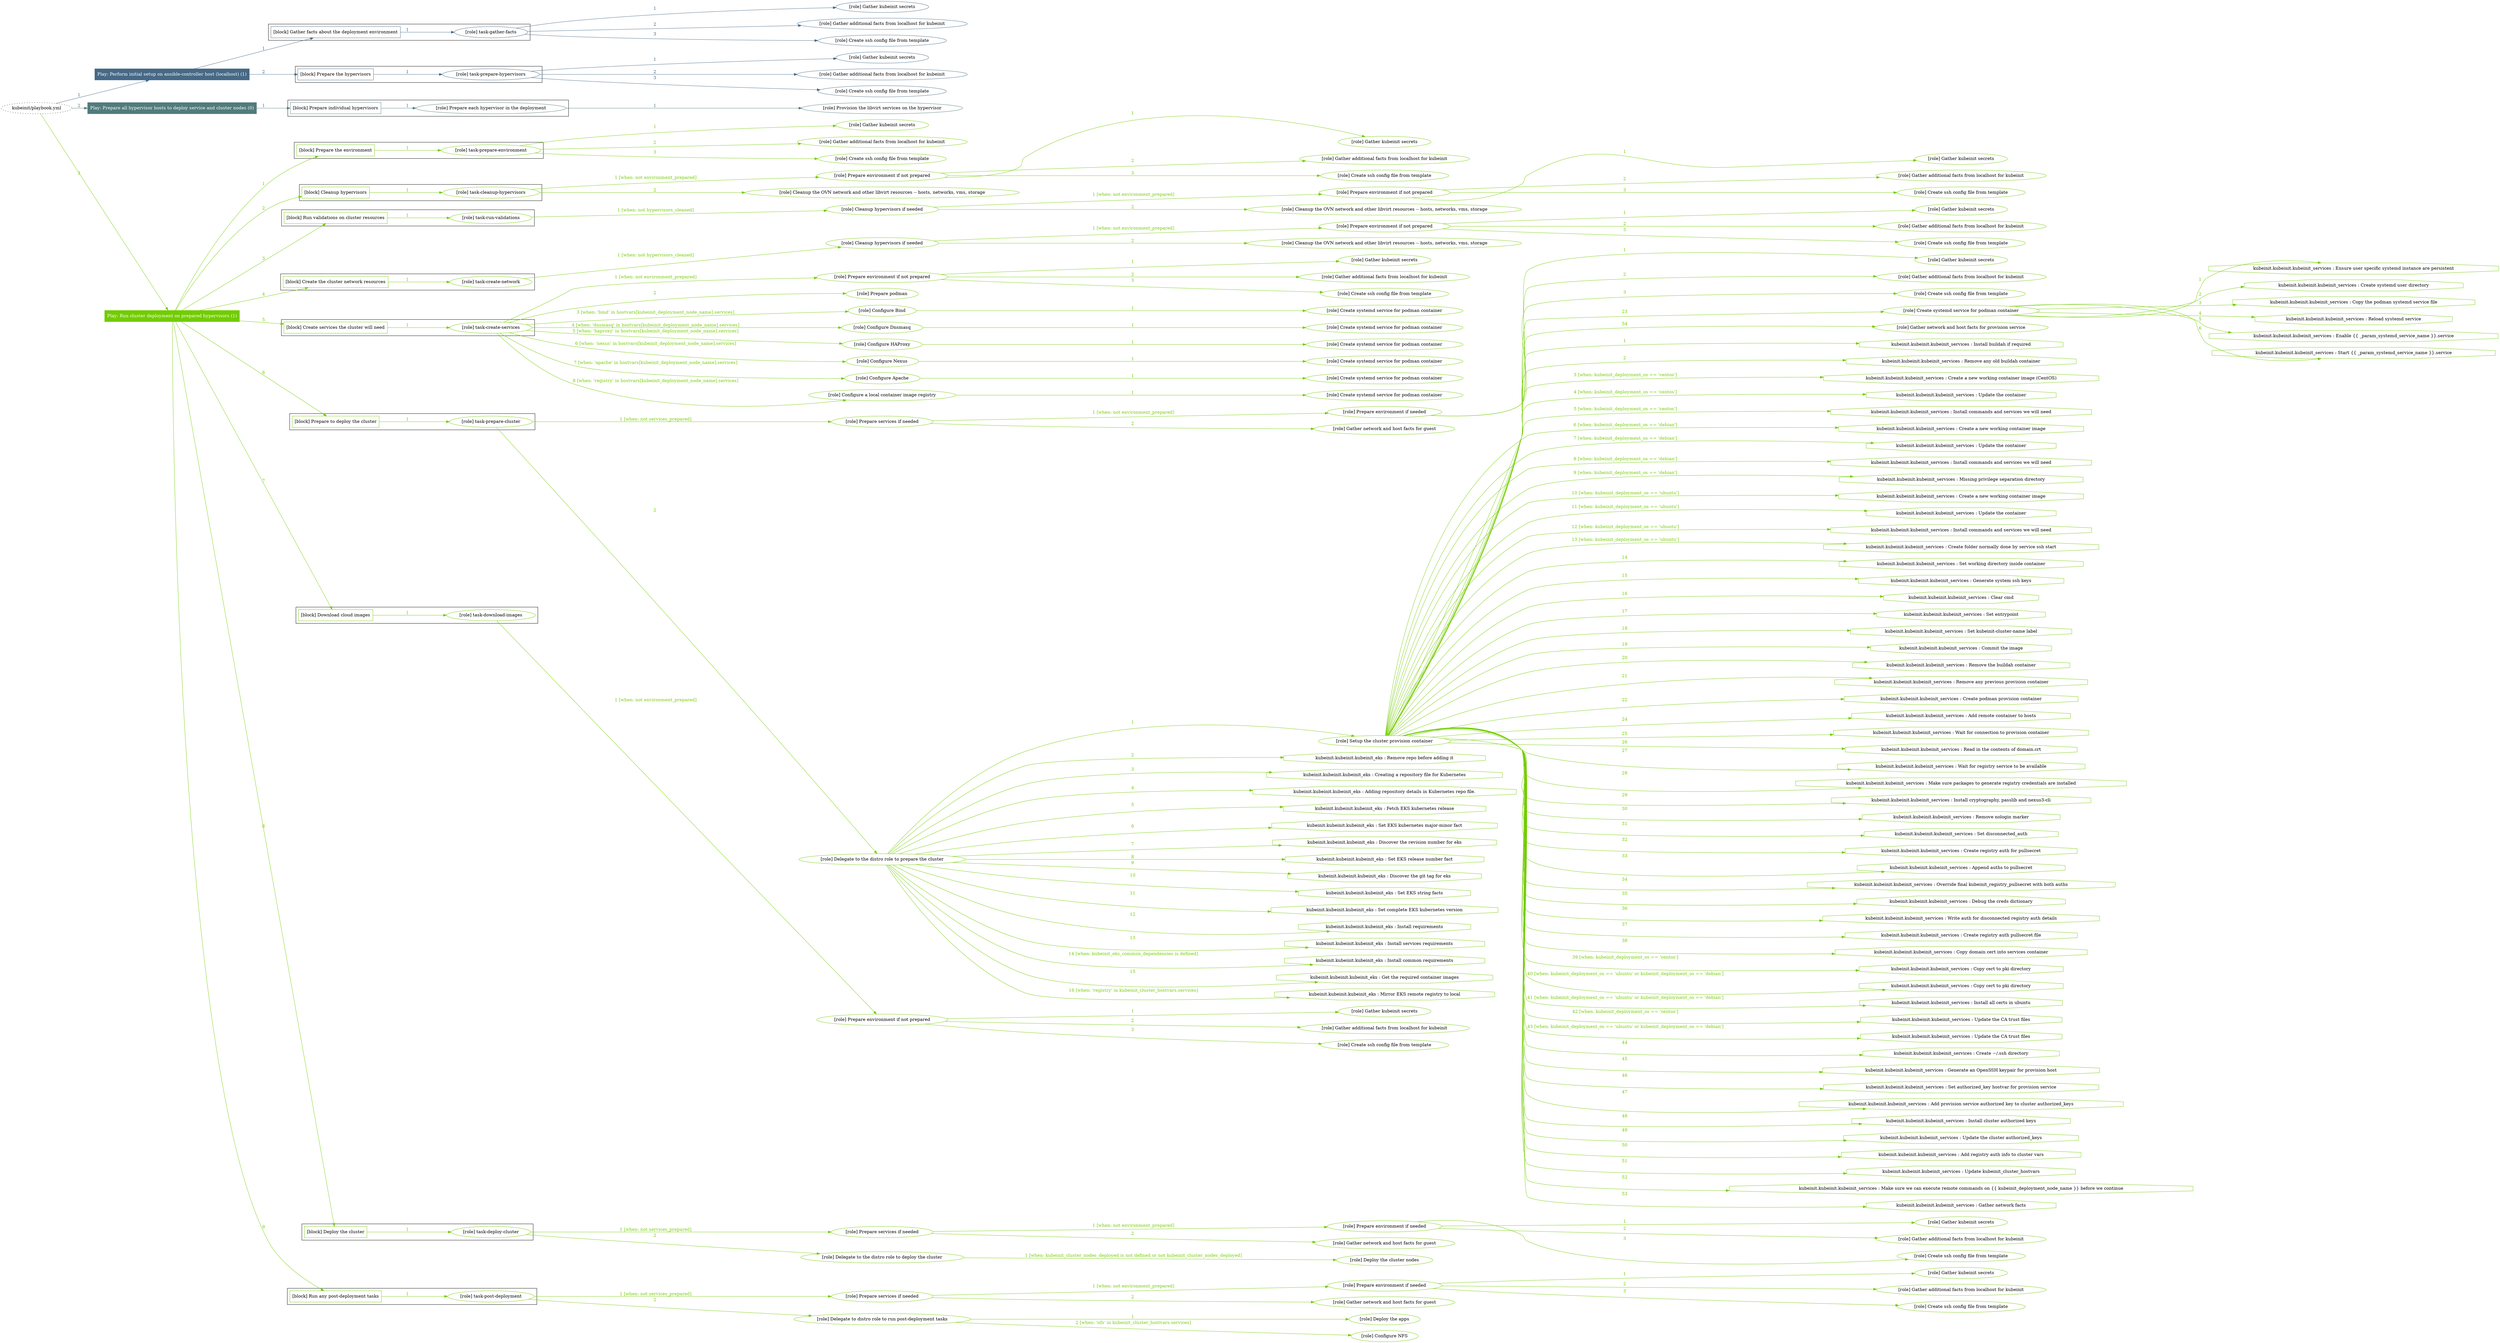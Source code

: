 digraph {
	graph [concentrate=true ordering=in rankdir=LR ratio=fill]
	edge [esep=5 sep=10]
	"kubeinit/playbook.yml" [URL="/home/runner/work/kubeinit/kubeinit/kubeinit/playbook.yml" id=playbook_84c61454 style=dotted]
	play_ace34aca [label="Play: Perform initial setup on ansible-controller host (localhost) (1)" URL="/home/runner/work/kubeinit/kubeinit/kubeinit/playbook.yml" color="#466986" fontcolor="#ffffff" id=play_ace34aca shape=box style=filled tooltip=localhost]
	"kubeinit/playbook.yml" -> play_ace34aca [label="1 " color="#466986" fontcolor="#466986" id=edge_151cd6be labeltooltip="1 " tooltip="1 "]
	subgraph "Gather kubeinit secrets" {
		role_ff7fd767 [label="[role] Gather kubeinit secrets" URL="/home/runner/.ansible/collections/ansible_collections/kubeinit/kubeinit/roles/kubeinit_prepare/tasks/gather_kubeinit_facts.yml" color="#466986" id=role_ff7fd767 tooltip="Gather kubeinit secrets"]
	}
	subgraph "Gather additional facts from localhost for kubeinit" {
		role_de29e421 [label="[role] Gather additional facts from localhost for kubeinit" URL="/home/runner/.ansible/collections/ansible_collections/kubeinit/kubeinit/roles/kubeinit_prepare/tasks/gather_kubeinit_facts.yml" color="#466986" id=role_de29e421 tooltip="Gather additional facts from localhost for kubeinit"]
	}
	subgraph "Create ssh config file from template" {
		role_2fde92af [label="[role] Create ssh config file from template" URL="/home/runner/.ansible/collections/ansible_collections/kubeinit/kubeinit/roles/kubeinit_prepare/tasks/gather_kubeinit_facts.yml" color="#466986" id=role_2fde92af tooltip="Create ssh config file from template"]
	}
	subgraph "task-gather-facts" {
		role_c6992f9d [label="[role] task-gather-facts" URL="/home/runner/work/kubeinit/kubeinit/kubeinit/playbook.yml" color="#466986" id=role_c6992f9d tooltip="task-gather-facts"]
		role_c6992f9d -> role_ff7fd767 [label="1 " color="#466986" fontcolor="#466986" id=edge_ad6115e8 labeltooltip="1 " tooltip="1 "]
		role_c6992f9d -> role_de29e421 [label="2 " color="#466986" fontcolor="#466986" id=edge_9d5a1edd labeltooltip="2 " tooltip="2 "]
		role_c6992f9d -> role_2fde92af [label="3 " color="#466986" fontcolor="#466986" id=edge_5189d35b labeltooltip="3 " tooltip="3 "]
	}
	subgraph "Gather kubeinit secrets" {
		role_b5625aa8 [label="[role] Gather kubeinit secrets" URL="/home/runner/.ansible/collections/ansible_collections/kubeinit/kubeinit/roles/kubeinit_prepare/tasks/gather_kubeinit_facts.yml" color="#466986" id=role_b5625aa8 tooltip="Gather kubeinit secrets"]
	}
	subgraph "Gather additional facts from localhost for kubeinit" {
		role_2e4902bf [label="[role] Gather additional facts from localhost for kubeinit" URL="/home/runner/.ansible/collections/ansible_collections/kubeinit/kubeinit/roles/kubeinit_prepare/tasks/gather_kubeinit_facts.yml" color="#466986" id=role_2e4902bf tooltip="Gather additional facts from localhost for kubeinit"]
	}
	subgraph "Create ssh config file from template" {
		role_57382a40 [label="[role] Create ssh config file from template" URL="/home/runner/.ansible/collections/ansible_collections/kubeinit/kubeinit/roles/kubeinit_prepare/tasks/gather_kubeinit_facts.yml" color="#466986" id=role_57382a40 tooltip="Create ssh config file from template"]
	}
	subgraph "task-prepare-hypervisors" {
		role_d928f9d9 [label="[role] task-prepare-hypervisors" URL="/home/runner/work/kubeinit/kubeinit/kubeinit/playbook.yml" color="#466986" id=role_d928f9d9 tooltip="task-prepare-hypervisors"]
		role_d928f9d9 -> role_b5625aa8 [label="1 " color="#466986" fontcolor="#466986" id=edge_c8b99005 labeltooltip="1 " tooltip="1 "]
		role_d928f9d9 -> role_2e4902bf [label="2 " color="#466986" fontcolor="#466986" id=edge_9b3c6089 labeltooltip="2 " tooltip="2 "]
		role_d928f9d9 -> role_57382a40 [label="3 " color="#466986" fontcolor="#466986" id=edge_db6a77f6 labeltooltip="3 " tooltip="3 "]
	}
	subgraph "Play: Perform initial setup on ansible-controller host (localhost) (1)" {
		play_ace34aca -> block_fe40e599 [label=1 color="#466986" fontcolor="#466986" id=edge_939a8ccf labeltooltip=1 tooltip=1]
		subgraph cluster_block_fe40e599 {
			block_fe40e599 [label="[block] Gather facts about the deployment environment" URL="/home/runner/work/kubeinit/kubeinit/kubeinit/playbook.yml" color="#466986" id=block_fe40e599 labeltooltip="Gather facts about the deployment environment" shape=box tooltip="Gather facts about the deployment environment"]
			block_fe40e599 -> role_c6992f9d [label="1 " color="#466986" fontcolor="#466986" id=edge_22631254 labeltooltip="1 " tooltip="1 "]
		}
		play_ace34aca -> block_4396564d [label=2 color="#466986" fontcolor="#466986" id=edge_50c753ae labeltooltip=2 tooltip=2]
		subgraph cluster_block_4396564d {
			block_4396564d [label="[block] Prepare the hypervisors" URL="/home/runner/work/kubeinit/kubeinit/kubeinit/playbook.yml" color="#466986" id=block_4396564d labeltooltip="Prepare the hypervisors" shape=box tooltip="Prepare the hypervisors"]
			block_4396564d -> role_d928f9d9 [label="1 " color="#466986" fontcolor="#466986" id=edge_a7ef79e8 labeltooltip="1 " tooltip="1 "]
		}
	}
	play_9612b017 [label="Play: Prepare all hypervisor hosts to deploy service and cluster nodes (0)" URL="/home/runner/work/kubeinit/kubeinit/kubeinit/playbook.yml" color="#507c7b" fontcolor="#ffffff" id=play_9612b017 shape=box style=filled tooltip="Play: Prepare all hypervisor hosts to deploy service and cluster nodes (0)"]
	"kubeinit/playbook.yml" -> play_9612b017 [label="2 " color="#507c7b" fontcolor="#507c7b" id=edge_44b85ceb labeltooltip="2 " tooltip="2 "]
	subgraph "Provision the libvirt services on the hypervisor" {
		role_c67735ed [label="[role] Provision the libvirt services on the hypervisor" URL="/home/runner/.ansible/collections/ansible_collections/kubeinit/kubeinit/roles/kubeinit_prepare/tasks/prepare_hypervisor.yml" color="#507c7b" id=role_c67735ed tooltip="Provision the libvirt services on the hypervisor"]
	}
	subgraph "Prepare each hypervisor in the deployment" {
		role_83c065a4 [label="[role] Prepare each hypervisor in the deployment" URL="/home/runner/work/kubeinit/kubeinit/kubeinit/playbook.yml" color="#507c7b" id=role_83c065a4 tooltip="Prepare each hypervisor in the deployment"]
		role_83c065a4 -> role_c67735ed [label="1 " color="#507c7b" fontcolor="#507c7b" id=edge_edc29dcd labeltooltip="1 " tooltip="1 "]
	}
	subgraph "Play: Prepare all hypervisor hosts to deploy service and cluster nodes (0)" {
		play_9612b017 -> block_f8e725a2 [label=1 color="#507c7b" fontcolor="#507c7b" id=edge_93c0f5dd labeltooltip=1 tooltip=1]
		subgraph cluster_block_f8e725a2 {
			block_f8e725a2 [label="[block] Prepare individual hypervisors" URL="/home/runner/work/kubeinit/kubeinit/kubeinit/playbook.yml" color="#507c7b" id=block_f8e725a2 labeltooltip="Prepare individual hypervisors" shape=box tooltip="Prepare individual hypervisors"]
			block_f8e725a2 -> role_83c065a4 [label="1 " color="#507c7b" fontcolor="#507c7b" id=edge_dfcbfa2c labeltooltip="1 " tooltip="1 "]
		}
	}
	play_fb21de86 [label="Play: Run cluster deployment on prepared hypervisors (1)" URL="/home/runner/work/kubeinit/kubeinit/kubeinit/playbook.yml" color="#72cc00" fontcolor="#ffffff" id=play_fb21de86 shape=box style=filled tooltip=localhost]
	"kubeinit/playbook.yml" -> play_fb21de86 [label="3 " color="#72cc00" fontcolor="#72cc00" id=edge_4c273dd8 labeltooltip="3 " tooltip="3 "]
	subgraph "Gather kubeinit secrets" {
		role_81bc09f0 [label="[role] Gather kubeinit secrets" URL="/home/runner/.ansible/collections/ansible_collections/kubeinit/kubeinit/roles/kubeinit_prepare/tasks/gather_kubeinit_facts.yml" color="#72cc00" id=role_81bc09f0 tooltip="Gather kubeinit secrets"]
	}
	subgraph "Gather additional facts from localhost for kubeinit" {
		role_29f06b45 [label="[role] Gather additional facts from localhost for kubeinit" URL="/home/runner/.ansible/collections/ansible_collections/kubeinit/kubeinit/roles/kubeinit_prepare/tasks/gather_kubeinit_facts.yml" color="#72cc00" id=role_29f06b45 tooltip="Gather additional facts from localhost for kubeinit"]
	}
	subgraph "Create ssh config file from template" {
		role_7d4f0afa [label="[role] Create ssh config file from template" URL="/home/runner/.ansible/collections/ansible_collections/kubeinit/kubeinit/roles/kubeinit_prepare/tasks/gather_kubeinit_facts.yml" color="#72cc00" id=role_7d4f0afa tooltip="Create ssh config file from template"]
	}
	subgraph "task-prepare-environment" {
		role_ef4c40f4 [label="[role] task-prepare-environment" URL="/home/runner/work/kubeinit/kubeinit/kubeinit/playbook.yml" color="#72cc00" id=role_ef4c40f4 tooltip="task-prepare-environment"]
		role_ef4c40f4 -> role_81bc09f0 [label="1 " color="#72cc00" fontcolor="#72cc00" id=edge_88da8bc6 labeltooltip="1 " tooltip="1 "]
		role_ef4c40f4 -> role_29f06b45 [label="2 " color="#72cc00" fontcolor="#72cc00" id=edge_a46d1a95 labeltooltip="2 " tooltip="2 "]
		role_ef4c40f4 -> role_7d4f0afa [label="3 " color="#72cc00" fontcolor="#72cc00" id=edge_754f6779 labeltooltip="3 " tooltip="3 "]
	}
	subgraph "Gather kubeinit secrets" {
		role_ae3655b3 [label="[role] Gather kubeinit secrets" URL="/home/runner/.ansible/collections/ansible_collections/kubeinit/kubeinit/roles/kubeinit_prepare/tasks/gather_kubeinit_facts.yml" color="#72cc00" id=role_ae3655b3 tooltip="Gather kubeinit secrets"]
	}
	subgraph "Gather additional facts from localhost for kubeinit" {
		role_6c809d1c [label="[role] Gather additional facts from localhost for kubeinit" URL="/home/runner/.ansible/collections/ansible_collections/kubeinit/kubeinit/roles/kubeinit_prepare/tasks/gather_kubeinit_facts.yml" color="#72cc00" id=role_6c809d1c tooltip="Gather additional facts from localhost for kubeinit"]
	}
	subgraph "Create ssh config file from template" {
		role_bf774ae7 [label="[role] Create ssh config file from template" URL="/home/runner/.ansible/collections/ansible_collections/kubeinit/kubeinit/roles/kubeinit_prepare/tasks/gather_kubeinit_facts.yml" color="#72cc00" id=role_bf774ae7 tooltip="Create ssh config file from template"]
	}
	subgraph "Prepare environment if not prepared" {
		role_d35e8f76 [label="[role] Prepare environment if not prepared" URL="/home/runner/.ansible/collections/ansible_collections/kubeinit/kubeinit/roles/kubeinit_prepare/tasks/cleanup_hypervisors.yml" color="#72cc00" id=role_d35e8f76 tooltip="Prepare environment if not prepared"]
		role_d35e8f76 -> role_ae3655b3 [label="1 " color="#72cc00" fontcolor="#72cc00" id=edge_44200257 labeltooltip="1 " tooltip="1 "]
		role_d35e8f76 -> role_6c809d1c [label="2 " color="#72cc00" fontcolor="#72cc00" id=edge_9e23260b labeltooltip="2 " tooltip="2 "]
		role_d35e8f76 -> role_bf774ae7 [label="3 " color="#72cc00" fontcolor="#72cc00" id=edge_ecde3030 labeltooltip="3 " tooltip="3 "]
	}
	subgraph "Cleanup the OVN network and other libvirt resources -- hosts, networks, vms, storage" {
		role_d4be6eff [label="[role] Cleanup the OVN network and other libvirt resources -- hosts, networks, vms, storage" URL="/home/runner/.ansible/collections/ansible_collections/kubeinit/kubeinit/roles/kubeinit_prepare/tasks/cleanup_hypervisors.yml" color="#72cc00" id=role_d4be6eff tooltip="Cleanup the OVN network and other libvirt resources -- hosts, networks, vms, storage"]
	}
	subgraph "task-cleanup-hypervisors" {
		role_b6fc5d7c [label="[role] task-cleanup-hypervisors" URL="/home/runner/work/kubeinit/kubeinit/kubeinit/playbook.yml" color="#72cc00" id=role_b6fc5d7c tooltip="task-cleanup-hypervisors"]
		role_b6fc5d7c -> role_d35e8f76 [label="1 [when: not environment_prepared]" color="#72cc00" fontcolor="#72cc00" id=edge_e7214a3c labeltooltip="1 [when: not environment_prepared]" tooltip="1 [when: not environment_prepared]"]
		role_b6fc5d7c -> role_d4be6eff [label="2 " color="#72cc00" fontcolor="#72cc00" id=edge_1dedc76d labeltooltip="2 " tooltip="2 "]
	}
	subgraph "Gather kubeinit secrets" {
		role_c7a751ad [label="[role] Gather kubeinit secrets" URL="/home/runner/.ansible/collections/ansible_collections/kubeinit/kubeinit/roles/kubeinit_prepare/tasks/gather_kubeinit_facts.yml" color="#72cc00" id=role_c7a751ad tooltip="Gather kubeinit secrets"]
	}
	subgraph "Gather additional facts from localhost for kubeinit" {
		role_12cb2ea9 [label="[role] Gather additional facts from localhost for kubeinit" URL="/home/runner/.ansible/collections/ansible_collections/kubeinit/kubeinit/roles/kubeinit_prepare/tasks/gather_kubeinit_facts.yml" color="#72cc00" id=role_12cb2ea9 tooltip="Gather additional facts from localhost for kubeinit"]
	}
	subgraph "Create ssh config file from template" {
		role_71558d18 [label="[role] Create ssh config file from template" URL="/home/runner/.ansible/collections/ansible_collections/kubeinit/kubeinit/roles/kubeinit_prepare/tasks/gather_kubeinit_facts.yml" color="#72cc00" id=role_71558d18 tooltip="Create ssh config file from template"]
	}
	subgraph "Prepare environment if not prepared" {
		role_73297353 [label="[role] Prepare environment if not prepared" URL="/home/runner/.ansible/collections/ansible_collections/kubeinit/kubeinit/roles/kubeinit_prepare/tasks/cleanup_hypervisors.yml" color="#72cc00" id=role_73297353 tooltip="Prepare environment if not prepared"]
		role_73297353 -> role_c7a751ad [label="1 " color="#72cc00" fontcolor="#72cc00" id=edge_4b7b7043 labeltooltip="1 " tooltip="1 "]
		role_73297353 -> role_12cb2ea9 [label="2 " color="#72cc00" fontcolor="#72cc00" id=edge_282c537b labeltooltip="2 " tooltip="2 "]
		role_73297353 -> role_71558d18 [label="3 " color="#72cc00" fontcolor="#72cc00" id=edge_f841ed00 labeltooltip="3 " tooltip="3 "]
	}
	subgraph "Cleanup the OVN network and other libvirt resources -- hosts, networks, vms, storage" {
		role_5ae0d911 [label="[role] Cleanup the OVN network and other libvirt resources -- hosts, networks, vms, storage" URL="/home/runner/.ansible/collections/ansible_collections/kubeinit/kubeinit/roles/kubeinit_prepare/tasks/cleanup_hypervisors.yml" color="#72cc00" id=role_5ae0d911 tooltip="Cleanup the OVN network and other libvirt resources -- hosts, networks, vms, storage"]
	}
	subgraph "Cleanup hypervisors if needed" {
		role_60f083a5 [label="[role] Cleanup hypervisors if needed" URL="/home/runner/.ansible/collections/ansible_collections/kubeinit/kubeinit/roles/kubeinit_validations/tasks/main.yml" color="#72cc00" id=role_60f083a5 tooltip="Cleanup hypervisors if needed"]
		role_60f083a5 -> role_73297353 [label="1 [when: not environment_prepared]" color="#72cc00" fontcolor="#72cc00" id=edge_9ad5a0c9 labeltooltip="1 [when: not environment_prepared]" tooltip="1 [when: not environment_prepared]"]
		role_60f083a5 -> role_5ae0d911 [label="2 " color="#72cc00" fontcolor="#72cc00" id=edge_e25223f5 labeltooltip="2 " tooltip="2 "]
	}
	subgraph "task-run-validations" {
		role_923a2dbd [label="[role] task-run-validations" URL="/home/runner/work/kubeinit/kubeinit/kubeinit/playbook.yml" color="#72cc00" id=role_923a2dbd tooltip="task-run-validations"]
		role_923a2dbd -> role_60f083a5 [label="1 [when: not hypervisors_cleaned]" color="#72cc00" fontcolor="#72cc00" id=edge_4960739e labeltooltip="1 [when: not hypervisors_cleaned]" tooltip="1 [when: not hypervisors_cleaned]"]
	}
	subgraph "Gather kubeinit secrets" {
		role_1105eddf [label="[role] Gather kubeinit secrets" URL="/home/runner/.ansible/collections/ansible_collections/kubeinit/kubeinit/roles/kubeinit_prepare/tasks/gather_kubeinit_facts.yml" color="#72cc00" id=role_1105eddf tooltip="Gather kubeinit secrets"]
	}
	subgraph "Gather additional facts from localhost for kubeinit" {
		role_c374340b [label="[role] Gather additional facts from localhost for kubeinit" URL="/home/runner/.ansible/collections/ansible_collections/kubeinit/kubeinit/roles/kubeinit_prepare/tasks/gather_kubeinit_facts.yml" color="#72cc00" id=role_c374340b tooltip="Gather additional facts from localhost for kubeinit"]
	}
	subgraph "Create ssh config file from template" {
		role_5a633bbb [label="[role] Create ssh config file from template" URL="/home/runner/.ansible/collections/ansible_collections/kubeinit/kubeinit/roles/kubeinit_prepare/tasks/gather_kubeinit_facts.yml" color="#72cc00" id=role_5a633bbb tooltip="Create ssh config file from template"]
	}
	subgraph "Prepare environment if not prepared" {
		role_010d3f06 [label="[role] Prepare environment if not prepared" URL="/home/runner/.ansible/collections/ansible_collections/kubeinit/kubeinit/roles/kubeinit_prepare/tasks/cleanup_hypervisors.yml" color="#72cc00" id=role_010d3f06 tooltip="Prepare environment if not prepared"]
		role_010d3f06 -> role_1105eddf [label="1 " color="#72cc00" fontcolor="#72cc00" id=edge_fea0ed3f labeltooltip="1 " tooltip="1 "]
		role_010d3f06 -> role_c374340b [label="2 " color="#72cc00" fontcolor="#72cc00" id=edge_0a42e06c labeltooltip="2 " tooltip="2 "]
		role_010d3f06 -> role_5a633bbb [label="3 " color="#72cc00" fontcolor="#72cc00" id=edge_812a1dc5 labeltooltip="3 " tooltip="3 "]
	}
	subgraph "Cleanup the OVN network and other libvirt resources -- hosts, networks, vms, storage" {
		role_f1e5e3f8 [label="[role] Cleanup the OVN network and other libvirt resources -- hosts, networks, vms, storage" URL="/home/runner/.ansible/collections/ansible_collections/kubeinit/kubeinit/roles/kubeinit_prepare/tasks/cleanup_hypervisors.yml" color="#72cc00" id=role_f1e5e3f8 tooltip="Cleanup the OVN network and other libvirt resources -- hosts, networks, vms, storage"]
	}
	subgraph "Cleanup hypervisors if needed" {
		role_79d37fbc [label="[role] Cleanup hypervisors if needed" URL="/home/runner/.ansible/collections/ansible_collections/kubeinit/kubeinit/roles/kubeinit_libvirt/tasks/create_network.yml" color="#72cc00" id=role_79d37fbc tooltip="Cleanup hypervisors if needed"]
		role_79d37fbc -> role_010d3f06 [label="1 [when: not environment_prepared]" color="#72cc00" fontcolor="#72cc00" id=edge_61e41448 labeltooltip="1 [when: not environment_prepared]" tooltip="1 [when: not environment_prepared]"]
		role_79d37fbc -> role_f1e5e3f8 [label="2 " color="#72cc00" fontcolor="#72cc00" id=edge_411ecf8f labeltooltip="2 " tooltip="2 "]
	}
	subgraph "task-create-network" {
		role_0b79582c [label="[role] task-create-network" URL="/home/runner/work/kubeinit/kubeinit/kubeinit/playbook.yml" color="#72cc00" id=role_0b79582c tooltip="task-create-network"]
		role_0b79582c -> role_79d37fbc [label="1 [when: not hypervisors_cleaned]" color="#72cc00" fontcolor="#72cc00" id=edge_b04e8e53 labeltooltip="1 [when: not hypervisors_cleaned]" tooltip="1 [when: not hypervisors_cleaned]"]
	}
	subgraph "Gather kubeinit secrets" {
		role_26c0f45f [label="[role] Gather kubeinit secrets" URL="/home/runner/.ansible/collections/ansible_collections/kubeinit/kubeinit/roles/kubeinit_prepare/tasks/gather_kubeinit_facts.yml" color="#72cc00" id=role_26c0f45f tooltip="Gather kubeinit secrets"]
	}
	subgraph "Gather additional facts from localhost for kubeinit" {
		role_afa50365 [label="[role] Gather additional facts from localhost for kubeinit" URL="/home/runner/.ansible/collections/ansible_collections/kubeinit/kubeinit/roles/kubeinit_prepare/tasks/gather_kubeinit_facts.yml" color="#72cc00" id=role_afa50365 tooltip="Gather additional facts from localhost for kubeinit"]
	}
	subgraph "Create ssh config file from template" {
		role_78b47290 [label="[role] Create ssh config file from template" URL="/home/runner/.ansible/collections/ansible_collections/kubeinit/kubeinit/roles/kubeinit_prepare/tasks/gather_kubeinit_facts.yml" color="#72cc00" id=role_78b47290 tooltip="Create ssh config file from template"]
	}
	subgraph "Prepare environment if not prepared" {
		role_d78eb94a [label="[role] Prepare environment if not prepared" URL="/home/runner/.ansible/collections/ansible_collections/kubeinit/kubeinit/roles/kubeinit_services/tasks/main.yml" color="#72cc00" id=role_d78eb94a tooltip="Prepare environment if not prepared"]
		role_d78eb94a -> role_26c0f45f [label="1 " color="#72cc00" fontcolor="#72cc00" id=edge_9e68f490 labeltooltip="1 " tooltip="1 "]
		role_d78eb94a -> role_afa50365 [label="2 " color="#72cc00" fontcolor="#72cc00" id=edge_e5f10176 labeltooltip="2 " tooltip="2 "]
		role_d78eb94a -> role_78b47290 [label="3 " color="#72cc00" fontcolor="#72cc00" id=edge_13219d6f labeltooltip="3 " tooltip="3 "]
	}
	subgraph "Prepare podman" {
		role_c8e141c1 [label="[role] Prepare podman" URL="/home/runner/.ansible/collections/ansible_collections/kubeinit/kubeinit/roles/kubeinit_services/tasks/00_create_service_pod.yml" color="#72cc00" id=role_c8e141c1 tooltip="Prepare podman"]
	}
	subgraph "Create systemd service for podman container" {
		role_cbbfd5bd [label="[role] Create systemd service for podman container" URL="/home/runner/.ansible/collections/ansible_collections/kubeinit/kubeinit/roles/kubeinit_bind/tasks/main.yml" color="#72cc00" id=role_cbbfd5bd tooltip="Create systemd service for podman container"]
	}
	subgraph "Configure Bind" {
		role_f8dfd188 [label="[role] Configure Bind" URL="/home/runner/.ansible/collections/ansible_collections/kubeinit/kubeinit/roles/kubeinit_services/tasks/start_services_containers.yml" color="#72cc00" id=role_f8dfd188 tooltip="Configure Bind"]
		role_f8dfd188 -> role_cbbfd5bd [label="1 " color="#72cc00" fontcolor="#72cc00" id=edge_3662b59b labeltooltip="1 " tooltip="1 "]
	}
	subgraph "Create systemd service for podman container" {
		role_68fed56b [label="[role] Create systemd service for podman container" URL="/home/runner/.ansible/collections/ansible_collections/kubeinit/kubeinit/roles/kubeinit_dnsmasq/tasks/main.yml" color="#72cc00" id=role_68fed56b tooltip="Create systemd service for podman container"]
	}
	subgraph "Configure Dnsmasq" {
		role_684a6c8d [label="[role] Configure Dnsmasq" URL="/home/runner/.ansible/collections/ansible_collections/kubeinit/kubeinit/roles/kubeinit_services/tasks/start_services_containers.yml" color="#72cc00" id=role_684a6c8d tooltip="Configure Dnsmasq"]
		role_684a6c8d -> role_68fed56b [label="1 " color="#72cc00" fontcolor="#72cc00" id=edge_a07adbae labeltooltip="1 " tooltip="1 "]
	}
	subgraph "Create systemd service for podman container" {
		role_2c648b73 [label="[role] Create systemd service for podman container" URL="/home/runner/.ansible/collections/ansible_collections/kubeinit/kubeinit/roles/kubeinit_haproxy/tasks/main.yml" color="#72cc00" id=role_2c648b73 tooltip="Create systemd service for podman container"]
	}
	subgraph "Configure HAProxy" {
		role_23101f4c [label="[role] Configure HAProxy" URL="/home/runner/.ansible/collections/ansible_collections/kubeinit/kubeinit/roles/kubeinit_services/tasks/start_services_containers.yml" color="#72cc00" id=role_23101f4c tooltip="Configure HAProxy"]
		role_23101f4c -> role_2c648b73 [label="1 " color="#72cc00" fontcolor="#72cc00" id=edge_76b0c3c7 labeltooltip="1 " tooltip="1 "]
	}
	subgraph "Create systemd service for podman container" {
		role_28ff24a9 [label="[role] Create systemd service for podman container" URL="/home/runner/.ansible/collections/ansible_collections/kubeinit/kubeinit/roles/kubeinit_nexus/tasks/main.yml" color="#72cc00" id=role_28ff24a9 tooltip="Create systemd service for podman container"]
	}
	subgraph "Configure Nexus" {
		role_65d8c0a7 [label="[role] Configure Nexus" URL="/home/runner/.ansible/collections/ansible_collections/kubeinit/kubeinit/roles/kubeinit_services/tasks/start_services_containers.yml" color="#72cc00" id=role_65d8c0a7 tooltip="Configure Nexus"]
		role_65d8c0a7 -> role_28ff24a9 [label="1 " color="#72cc00" fontcolor="#72cc00" id=edge_15df753d labeltooltip="1 " tooltip="1 "]
	}
	subgraph "Create systemd service for podman container" {
		role_90bcee09 [label="[role] Create systemd service for podman container" URL="/home/runner/.ansible/collections/ansible_collections/kubeinit/kubeinit/roles/kubeinit_apache/tasks/main.yml" color="#72cc00" id=role_90bcee09 tooltip="Create systemd service for podman container"]
	}
	subgraph "Configure Apache" {
		role_a4777349 [label="[role] Configure Apache" URL="/home/runner/.ansible/collections/ansible_collections/kubeinit/kubeinit/roles/kubeinit_services/tasks/start_services_containers.yml" color="#72cc00" id=role_a4777349 tooltip="Configure Apache"]
		role_a4777349 -> role_90bcee09 [label="1 " color="#72cc00" fontcolor="#72cc00" id=edge_970dbf7b labeltooltip="1 " tooltip="1 "]
	}
	subgraph "Create systemd service for podman container" {
		role_791f8b0c [label="[role] Create systemd service for podman container" URL="/home/runner/.ansible/collections/ansible_collections/kubeinit/kubeinit/roles/kubeinit_registry/tasks/main.yml" color="#72cc00" id=role_791f8b0c tooltip="Create systemd service for podman container"]
	}
	subgraph "Configure a local container image registry" {
		role_98d99f64 [label="[role] Configure a local container image registry" URL="/home/runner/.ansible/collections/ansible_collections/kubeinit/kubeinit/roles/kubeinit_services/tasks/start_services_containers.yml" color="#72cc00" id=role_98d99f64 tooltip="Configure a local container image registry"]
		role_98d99f64 -> role_791f8b0c [label="1 " color="#72cc00" fontcolor="#72cc00" id=edge_7d62f5d3 labeltooltip="1 " tooltip="1 "]
	}
	subgraph "task-create-services" {
		role_97d50f47 [label="[role] task-create-services" URL="/home/runner/work/kubeinit/kubeinit/kubeinit/playbook.yml" color="#72cc00" id=role_97d50f47 tooltip="task-create-services"]
		role_97d50f47 -> role_d78eb94a [label="1 [when: not environment_prepared]" color="#72cc00" fontcolor="#72cc00" id=edge_7c93a302 labeltooltip="1 [when: not environment_prepared]" tooltip="1 [when: not environment_prepared]"]
		role_97d50f47 -> role_c8e141c1 [label="2 " color="#72cc00" fontcolor="#72cc00" id=edge_15be3e15 labeltooltip="2 " tooltip="2 "]
		role_97d50f47 -> role_f8dfd188 [label="3 [when: 'bind' in hostvars[kubeinit_deployment_node_name].services]" color="#72cc00" fontcolor="#72cc00" id=edge_605bd09f labeltooltip="3 [when: 'bind' in hostvars[kubeinit_deployment_node_name].services]" tooltip="3 [when: 'bind' in hostvars[kubeinit_deployment_node_name].services]"]
		role_97d50f47 -> role_684a6c8d [label="4 [when: 'dnsmasq' in hostvars[kubeinit_deployment_node_name].services]" color="#72cc00" fontcolor="#72cc00" id=edge_6b8ff079 labeltooltip="4 [when: 'dnsmasq' in hostvars[kubeinit_deployment_node_name].services]" tooltip="4 [when: 'dnsmasq' in hostvars[kubeinit_deployment_node_name].services]"]
		role_97d50f47 -> role_23101f4c [label="5 [when: 'haproxy' in hostvars[kubeinit_deployment_node_name].services]" color="#72cc00" fontcolor="#72cc00" id=edge_890557af labeltooltip="5 [when: 'haproxy' in hostvars[kubeinit_deployment_node_name].services]" tooltip="5 [when: 'haproxy' in hostvars[kubeinit_deployment_node_name].services]"]
		role_97d50f47 -> role_65d8c0a7 [label="6 [when: 'nexus' in hostvars[kubeinit_deployment_node_name].services]" color="#72cc00" fontcolor="#72cc00" id=edge_c6d3859f labeltooltip="6 [when: 'nexus' in hostvars[kubeinit_deployment_node_name].services]" tooltip="6 [when: 'nexus' in hostvars[kubeinit_deployment_node_name].services]"]
		role_97d50f47 -> role_a4777349 [label="7 [when: 'apache' in hostvars[kubeinit_deployment_node_name].services]" color="#72cc00" fontcolor="#72cc00" id=edge_c96d4bc5 labeltooltip="7 [when: 'apache' in hostvars[kubeinit_deployment_node_name].services]" tooltip="7 [when: 'apache' in hostvars[kubeinit_deployment_node_name].services]"]
		role_97d50f47 -> role_98d99f64 [label="8 [when: 'registry' in hostvars[kubeinit_deployment_node_name].services]" color="#72cc00" fontcolor="#72cc00" id=edge_a47ba97f labeltooltip="8 [when: 'registry' in hostvars[kubeinit_deployment_node_name].services]" tooltip="8 [when: 'registry' in hostvars[kubeinit_deployment_node_name].services]"]
	}
	subgraph "Gather kubeinit secrets" {
		role_9f928fc5 [label="[role] Gather kubeinit secrets" URL="/home/runner/.ansible/collections/ansible_collections/kubeinit/kubeinit/roles/kubeinit_prepare/tasks/gather_kubeinit_facts.yml" color="#72cc00" id=role_9f928fc5 tooltip="Gather kubeinit secrets"]
	}
	subgraph "Gather additional facts from localhost for kubeinit" {
		role_34549c88 [label="[role] Gather additional facts from localhost for kubeinit" URL="/home/runner/.ansible/collections/ansible_collections/kubeinit/kubeinit/roles/kubeinit_prepare/tasks/gather_kubeinit_facts.yml" color="#72cc00" id=role_34549c88 tooltip="Gather additional facts from localhost for kubeinit"]
	}
	subgraph "Create ssh config file from template" {
		role_7aaea647 [label="[role] Create ssh config file from template" URL="/home/runner/.ansible/collections/ansible_collections/kubeinit/kubeinit/roles/kubeinit_prepare/tasks/gather_kubeinit_facts.yml" color="#72cc00" id=role_7aaea647 tooltip="Create ssh config file from template"]
	}
	subgraph "Prepare environment if needed" {
		role_2d665846 [label="[role] Prepare environment if needed" URL="/home/runner/.ansible/collections/ansible_collections/kubeinit/kubeinit/roles/kubeinit_services/tasks/prepare_services.yml" color="#72cc00" id=role_2d665846 tooltip="Prepare environment if needed"]
		role_2d665846 -> role_9f928fc5 [label="1 " color="#72cc00" fontcolor="#72cc00" id=edge_c21c2e56 labeltooltip="1 " tooltip="1 "]
		role_2d665846 -> role_34549c88 [label="2 " color="#72cc00" fontcolor="#72cc00" id=edge_ac73afea labeltooltip="2 " tooltip="2 "]
		role_2d665846 -> role_7aaea647 [label="3 " color="#72cc00" fontcolor="#72cc00" id=edge_ff06075f labeltooltip="3 " tooltip="3 "]
	}
	subgraph "Gather network and host facts for guest" {
		role_f397bb5a [label="[role] Gather network and host facts for guest" URL="/home/runner/.ansible/collections/ansible_collections/kubeinit/kubeinit/roles/kubeinit_services/tasks/prepare_services.yml" color="#72cc00" id=role_f397bb5a tooltip="Gather network and host facts for guest"]
	}
	subgraph "Prepare services if needed" {
		role_4a42dd18 [label="[role] Prepare services if needed" URL="/home/runner/.ansible/collections/ansible_collections/kubeinit/kubeinit/roles/kubeinit_prepare/tasks/prepare_cluster.yml" color="#72cc00" id=role_4a42dd18 tooltip="Prepare services if needed"]
		role_4a42dd18 -> role_2d665846 [label="1 [when: not environment_prepared]" color="#72cc00" fontcolor="#72cc00" id=edge_f6964dc1 labeltooltip="1 [when: not environment_prepared]" tooltip="1 [when: not environment_prepared]"]
		role_4a42dd18 -> role_f397bb5a [label="2 " color="#72cc00" fontcolor="#72cc00" id=edge_ea50f6c3 labeltooltip="2 " tooltip="2 "]
	}
	subgraph "Create systemd service for podman container" {
		role_1c766b48 [label="[role] Create systemd service for podman container" URL="/home/runner/.ansible/collections/ansible_collections/kubeinit/kubeinit/roles/kubeinit_services/tasks/create_provision_container.yml" color="#72cc00" id=role_1c766b48 tooltip="Create systemd service for podman container"]
		task_be16504d [label="kubeinit.kubeinit.kubeinit_services : Ensure user specific systemd instance are persistent" URL="/home/runner/.ansible/collections/ansible_collections/kubeinit/kubeinit/roles/kubeinit_services/tasks/create_managed_service.yml" color="#72cc00" id=task_be16504d shape=octagon tooltip="kubeinit.kubeinit.kubeinit_services : Ensure user specific systemd instance are persistent"]
		role_1c766b48 -> task_be16504d [label="1 " color="#72cc00" fontcolor="#72cc00" id=edge_f6673b00 labeltooltip="1 " tooltip="1 "]
		task_f03c2060 [label="kubeinit.kubeinit.kubeinit_services : Create systemd user directory" URL="/home/runner/.ansible/collections/ansible_collections/kubeinit/kubeinit/roles/kubeinit_services/tasks/create_managed_service.yml" color="#72cc00" id=task_f03c2060 shape=octagon tooltip="kubeinit.kubeinit.kubeinit_services : Create systemd user directory"]
		role_1c766b48 -> task_f03c2060 [label="2 " color="#72cc00" fontcolor="#72cc00" id=edge_69de8f8b labeltooltip="2 " tooltip="2 "]
		task_9449cdd0 [label="kubeinit.kubeinit.kubeinit_services : Copy the podman systemd service file" URL="/home/runner/.ansible/collections/ansible_collections/kubeinit/kubeinit/roles/kubeinit_services/tasks/create_managed_service.yml" color="#72cc00" id=task_9449cdd0 shape=octagon tooltip="kubeinit.kubeinit.kubeinit_services : Copy the podman systemd service file"]
		role_1c766b48 -> task_9449cdd0 [label="3 " color="#72cc00" fontcolor="#72cc00" id=edge_5cd2457a labeltooltip="3 " tooltip="3 "]
		task_ac2c8d29 [label="kubeinit.kubeinit.kubeinit_services : Reload systemd service" URL="/home/runner/.ansible/collections/ansible_collections/kubeinit/kubeinit/roles/kubeinit_services/tasks/create_managed_service.yml" color="#72cc00" id=task_ac2c8d29 shape=octagon tooltip="kubeinit.kubeinit.kubeinit_services : Reload systemd service"]
		role_1c766b48 -> task_ac2c8d29 [label="4 " color="#72cc00" fontcolor="#72cc00" id=edge_c705b302 labeltooltip="4 " tooltip="4 "]
		task_f361cee1 [label="kubeinit.kubeinit.kubeinit_services : Enable {{ _param_systemd_service_name }}.service" URL="/home/runner/.ansible/collections/ansible_collections/kubeinit/kubeinit/roles/kubeinit_services/tasks/create_managed_service.yml" color="#72cc00" id=task_f361cee1 shape=octagon tooltip="kubeinit.kubeinit.kubeinit_services : Enable {{ _param_systemd_service_name }}.service"]
		role_1c766b48 -> task_f361cee1 [label="5 " color="#72cc00" fontcolor="#72cc00" id=edge_a5979286 labeltooltip="5 " tooltip="5 "]
		task_63ca0a26 [label="kubeinit.kubeinit.kubeinit_services : Start {{ _param_systemd_service_name }}.service" URL="/home/runner/.ansible/collections/ansible_collections/kubeinit/kubeinit/roles/kubeinit_services/tasks/create_managed_service.yml" color="#72cc00" id=task_63ca0a26 shape=octagon tooltip="kubeinit.kubeinit.kubeinit_services : Start {{ _param_systemd_service_name }}.service"]
		role_1c766b48 -> task_63ca0a26 [label="6 " color="#72cc00" fontcolor="#72cc00" id=edge_bbd7d6e7 labeltooltip="6 " tooltip="6 "]
	}
	subgraph "Gather network and host facts for provision service" {
		role_41bbaac1 [label="[role] Gather network and host facts for provision service" URL="/home/runner/.ansible/collections/ansible_collections/kubeinit/kubeinit/roles/kubeinit_services/tasks/create_provision_container.yml" color="#72cc00" id=role_41bbaac1 tooltip="Gather network and host facts for provision service"]
	}
	subgraph "Setup the cluster provision container" {
		role_3eedb3c9 [label="[role] Setup the cluster provision container" URL="/home/runner/.ansible/collections/ansible_collections/kubeinit/kubeinit/roles/kubeinit_eks/tasks/prepare_cluster.yml" color="#72cc00" id=role_3eedb3c9 tooltip="Setup the cluster provision container"]
		task_1904428c [label="kubeinit.kubeinit.kubeinit_services : Install buildah if required" URL="/home/runner/.ansible/collections/ansible_collections/kubeinit/kubeinit/roles/kubeinit_services/tasks/create_provision_container.yml" color="#72cc00" id=task_1904428c shape=octagon tooltip="kubeinit.kubeinit.kubeinit_services : Install buildah if required"]
		role_3eedb3c9 -> task_1904428c [label="1 " color="#72cc00" fontcolor="#72cc00" id=edge_d11e0550 labeltooltip="1 " tooltip="1 "]
		task_e3bc6a27 [label="kubeinit.kubeinit.kubeinit_services : Remove any old buildah container" URL="/home/runner/.ansible/collections/ansible_collections/kubeinit/kubeinit/roles/kubeinit_services/tasks/create_provision_container.yml" color="#72cc00" id=task_e3bc6a27 shape=octagon tooltip="kubeinit.kubeinit.kubeinit_services : Remove any old buildah container"]
		role_3eedb3c9 -> task_e3bc6a27 [label="2 " color="#72cc00" fontcolor="#72cc00" id=edge_21f0607b labeltooltip="2 " tooltip="2 "]
		task_31fe91a1 [label="kubeinit.kubeinit.kubeinit_services : Create a new working container image (CentOS)" URL="/home/runner/.ansible/collections/ansible_collections/kubeinit/kubeinit/roles/kubeinit_services/tasks/create_provision_container.yml" color="#72cc00" id=task_31fe91a1 shape=octagon tooltip="kubeinit.kubeinit.kubeinit_services : Create a new working container image (CentOS)"]
		role_3eedb3c9 -> task_31fe91a1 [label="3 [when: kubeinit_deployment_os == 'centos']" color="#72cc00" fontcolor="#72cc00" id=edge_f778e8d2 labeltooltip="3 [when: kubeinit_deployment_os == 'centos']" tooltip="3 [when: kubeinit_deployment_os == 'centos']"]
		task_2fab170a [label="kubeinit.kubeinit.kubeinit_services : Update the container" URL="/home/runner/.ansible/collections/ansible_collections/kubeinit/kubeinit/roles/kubeinit_services/tasks/create_provision_container.yml" color="#72cc00" id=task_2fab170a shape=octagon tooltip="kubeinit.kubeinit.kubeinit_services : Update the container"]
		role_3eedb3c9 -> task_2fab170a [label="4 [when: kubeinit_deployment_os == 'centos']" color="#72cc00" fontcolor="#72cc00" id=edge_8c227e02 labeltooltip="4 [when: kubeinit_deployment_os == 'centos']" tooltip="4 [when: kubeinit_deployment_os == 'centos']"]
		task_d1f6d932 [label="kubeinit.kubeinit.kubeinit_services : Install commands and services we will need" URL="/home/runner/.ansible/collections/ansible_collections/kubeinit/kubeinit/roles/kubeinit_services/tasks/create_provision_container.yml" color="#72cc00" id=task_d1f6d932 shape=octagon tooltip="kubeinit.kubeinit.kubeinit_services : Install commands and services we will need"]
		role_3eedb3c9 -> task_d1f6d932 [label="5 [when: kubeinit_deployment_os == 'centos']" color="#72cc00" fontcolor="#72cc00" id=edge_1f6ea029 labeltooltip="5 [when: kubeinit_deployment_os == 'centos']" tooltip="5 [when: kubeinit_deployment_os == 'centos']"]
		task_2ac7c0bc [label="kubeinit.kubeinit.kubeinit_services : Create a new working container image" URL="/home/runner/.ansible/collections/ansible_collections/kubeinit/kubeinit/roles/kubeinit_services/tasks/create_provision_container.yml" color="#72cc00" id=task_2ac7c0bc shape=octagon tooltip="kubeinit.kubeinit.kubeinit_services : Create a new working container image"]
		role_3eedb3c9 -> task_2ac7c0bc [label="6 [when: kubeinit_deployment_os == 'debian']" color="#72cc00" fontcolor="#72cc00" id=edge_16f7974e labeltooltip="6 [when: kubeinit_deployment_os == 'debian']" tooltip="6 [when: kubeinit_deployment_os == 'debian']"]
		task_f211fc87 [label="kubeinit.kubeinit.kubeinit_services : Update the container" URL="/home/runner/.ansible/collections/ansible_collections/kubeinit/kubeinit/roles/kubeinit_services/tasks/create_provision_container.yml" color="#72cc00" id=task_f211fc87 shape=octagon tooltip="kubeinit.kubeinit.kubeinit_services : Update the container"]
		role_3eedb3c9 -> task_f211fc87 [label="7 [when: kubeinit_deployment_os == 'debian']" color="#72cc00" fontcolor="#72cc00" id=edge_f6262069 labeltooltip="7 [when: kubeinit_deployment_os == 'debian']" tooltip="7 [when: kubeinit_deployment_os == 'debian']"]
		task_b90c61ba [label="kubeinit.kubeinit.kubeinit_services : Install commands and services we will need" URL="/home/runner/.ansible/collections/ansible_collections/kubeinit/kubeinit/roles/kubeinit_services/tasks/create_provision_container.yml" color="#72cc00" id=task_b90c61ba shape=octagon tooltip="kubeinit.kubeinit.kubeinit_services : Install commands and services we will need"]
		role_3eedb3c9 -> task_b90c61ba [label="8 [when: kubeinit_deployment_os == 'debian']" color="#72cc00" fontcolor="#72cc00" id=edge_1cacbb80 labeltooltip="8 [when: kubeinit_deployment_os == 'debian']" tooltip="8 [when: kubeinit_deployment_os == 'debian']"]
		task_c04d52e0 [label="kubeinit.kubeinit.kubeinit_services : Missing privilege separation directory" URL="/home/runner/.ansible/collections/ansible_collections/kubeinit/kubeinit/roles/kubeinit_services/tasks/create_provision_container.yml" color="#72cc00" id=task_c04d52e0 shape=octagon tooltip="kubeinit.kubeinit.kubeinit_services : Missing privilege separation directory"]
		role_3eedb3c9 -> task_c04d52e0 [label="9 [when: kubeinit_deployment_os == 'debian']" color="#72cc00" fontcolor="#72cc00" id=edge_85a1394b labeltooltip="9 [when: kubeinit_deployment_os == 'debian']" tooltip="9 [when: kubeinit_deployment_os == 'debian']"]
		task_ad52a0e9 [label="kubeinit.kubeinit.kubeinit_services : Create a new working container image" URL="/home/runner/.ansible/collections/ansible_collections/kubeinit/kubeinit/roles/kubeinit_services/tasks/create_provision_container.yml" color="#72cc00" id=task_ad52a0e9 shape=octagon tooltip="kubeinit.kubeinit.kubeinit_services : Create a new working container image"]
		role_3eedb3c9 -> task_ad52a0e9 [label="10 [when: kubeinit_deployment_os == 'ubuntu']" color="#72cc00" fontcolor="#72cc00" id=edge_398c9aad labeltooltip="10 [when: kubeinit_deployment_os == 'ubuntu']" tooltip="10 [when: kubeinit_deployment_os == 'ubuntu']"]
		task_b132cc04 [label="kubeinit.kubeinit.kubeinit_services : Update the container" URL="/home/runner/.ansible/collections/ansible_collections/kubeinit/kubeinit/roles/kubeinit_services/tasks/create_provision_container.yml" color="#72cc00" id=task_b132cc04 shape=octagon tooltip="kubeinit.kubeinit.kubeinit_services : Update the container"]
		role_3eedb3c9 -> task_b132cc04 [label="11 [when: kubeinit_deployment_os == 'ubuntu']" color="#72cc00" fontcolor="#72cc00" id=edge_83ac08c0 labeltooltip="11 [when: kubeinit_deployment_os == 'ubuntu']" tooltip="11 [when: kubeinit_deployment_os == 'ubuntu']"]
		task_9b919837 [label="kubeinit.kubeinit.kubeinit_services : Install commands and services we will need" URL="/home/runner/.ansible/collections/ansible_collections/kubeinit/kubeinit/roles/kubeinit_services/tasks/create_provision_container.yml" color="#72cc00" id=task_9b919837 shape=octagon tooltip="kubeinit.kubeinit.kubeinit_services : Install commands and services we will need"]
		role_3eedb3c9 -> task_9b919837 [label="12 [when: kubeinit_deployment_os == 'ubuntu']" color="#72cc00" fontcolor="#72cc00" id=edge_610c2514 labeltooltip="12 [when: kubeinit_deployment_os == 'ubuntu']" tooltip="12 [when: kubeinit_deployment_os == 'ubuntu']"]
		task_c1b7b3c0 [label="kubeinit.kubeinit.kubeinit_services : Create folder normally done by service ssh start" URL="/home/runner/.ansible/collections/ansible_collections/kubeinit/kubeinit/roles/kubeinit_services/tasks/create_provision_container.yml" color="#72cc00" id=task_c1b7b3c0 shape=octagon tooltip="kubeinit.kubeinit.kubeinit_services : Create folder normally done by service ssh start"]
		role_3eedb3c9 -> task_c1b7b3c0 [label="13 [when: kubeinit_deployment_os == 'ubuntu']" color="#72cc00" fontcolor="#72cc00" id=edge_d5b2f3d5 labeltooltip="13 [when: kubeinit_deployment_os == 'ubuntu']" tooltip="13 [when: kubeinit_deployment_os == 'ubuntu']"]
		task_9fcd5a7b [label="kubeinit.kubeinit.kubeinit_services : Set working directory inside container" URL="/home/runner/.ansible/collections/ansible_collections/kubeinit/kubeinit/roles/kubeinit_services/tasks/create_provision_container.yml" color="#72cc00" id=task_9fcd5a7b shape=octagon tooltip="kubeinit.kubeinit.kubeinit_services : Set working directory inside container"]
		role_3eedb3c9 -> task_9fcd5a7b [label="14 " color="#72cc00" fontcolor="#72cc00" id=edge_67d35f6f labeltooltip="14 " tooltip="14 "]
		task_4e4f9611 [label="kubeinit.kubeinit.kubeinit_services : Generate system ssh keys" URL="/home/runner/.ansible/collections/ansible_collections/kubeinit/kubeinit/roles/kubeinit_services/tasks/create_provision_container.yml" color="#72cc00" id=task_4e4f9611 shape=octagon tooltip="kubeinit.kubeinit.kubeinit_services : Generate system ssh keys"]
		role_3eedb3c9 -> task_4e4f9611 [label="15 " color="#72cc00" fontcolor="#72cc00" id=edge_3ff5fec0 labeltooltip="15 " tooltip="15 "]
		task_4d1bc5cc [label="kubeinit.kubeinit.kubeinit_services : Clear cmd" URL="/home/runner/.ansible/collections/ansible_collections/kubeinit/kubeinit/roles/kubeinit_services/tasks/create_provision_container.yml" color="#72cc00" id=task_4d1bc5cc shape=octagon tooltip="kubeinit.kubeinit.kubeinit_services : Clear cmd"]
		role_3eedb3c9 -> task_4d1bc5cc [label="16 " color="#72cc00" fontcolor="#72cc00" id=edge_d411c33c labeltooltip="16 " tooltip="16 "]
		task_8181ad15 [label="kubeinit.kubeinit.kubeinit_services : Set entrypoint" URL="/home/runner/.ansible/collections/ansible_collections/kubeinit/kubeinit/roles/kubeinit_services/tasks/create_provision_container.yml" color="#72cc00" id=task_8181ad15 shape=octagon tooltip="kubeinit.kubeinit.kubeinit_services : Set entrypoint"]
		role_3eedb3c9 -> task_8181ad15 [label="17 " color="#72cc00" fontcolor="#72cc00" id=edge_1730b5fc labeltooltip="17 " tooltip="17 "]
		task_11fc9bf9 [label="kubeinit.kubeinit.kubeinit_services : Set kubeinit-cluster-name label" URL="/home/runner/.ansible/collections/ansible_collections/kubeinit/kubeinit/roles/kubeinit_services/tasks/create_provision_container.yml" color="#72cc00" id=task_11fc9bf9 shape=octagon tooltip="kubeinit.kubeinit.kubeinit_services : Set kubeinit-cluster-name label"]
		role_3eedb3c9 -> task_11fc9bf9 [label="18 " color="#72cc00" fontcolor="#72cc00" id=edge_5c4d83fb labeltooltip="18 " tooltip="18 "]
		task_1a2c14a5 [label="kubeinit.kubeinit.kubeinit_services : Commit the image" URL="/home/runner/.ansible/collections/ansible_collections/kubeinit/kubeinit/roles/kubeinit_services/tasks/create_provision_container.yml" color="#72cc00" id=task_1a2c14a5 shape=octagon tooltip="kubeinit.kubeinit.kubeinit_services : Commit the image"]
		role_3eedb3c9 -> task_1a2c14a5 [label="19 " color="#72cc00" fontcolor="#72cc00" id=edge_9601b9c7 labeltooltip="19 " tooltip="19 "]
		task_0b4206a5 [label="kubeinit.kubeinit.kubeinit_services : Remove the buildah container" URL="/home/runner/.ansible/collections/ansible_collections/kubeinit/kubeinit/roles/kubeinit_services/tasks/create_provision_container.yml" color="#72cc00" id=task_0b4206a5 shape=octagon tooltip="kubeinit.kubeinit.kubeinit_services : Remove the buildah container"]
		role_3eedb3c9 -> task_0b4206a5 [label="20 " color="#72cc00" fontcolor="#72cc00" id=edge_6839f276 labeltooltip="20 " tooltip="20 "]
		task_443dece2 [label="kubeinit.kubeinit.kubeinit_services : Remove any previous provision container" URL="/home/runner/.ansible/collections/ansible_collections/kubeinit/kubeinit/roles/kubeinit_services/tasks/create_provision_container.yml" color="#72cc00" id=task_443dece2 shape=octagon tooltip="kubeinit.kubeinit.kubeinit_services : Remove any previous provision container"]
		role_3eedb3c9 -> task_443dece2 [label="21 " color="#72cc00" fontcolor="#72cc00" id=edge_e970fbf2 labeltooltip="21 " tooltip="21 "]
		task_6f50898a [label="kubeinit.kubeinit.kubeinit_services : Create podman provision container" URL="/home/runner/.ansible/collections/ansible_collections/kubeinit/kubeinit/roles/kubeinit_services/tasks/create_provision_container.yml" color="#72cc00" id=task_6f50898a shape=octagon tooltip="kubeinit.kubeinit.kubeinit_services : Create podman provision container"]
		role_3eedb3c9 -> task_6f50898a [label="22 " color="#72cc00" fontcolor="#72cc00" id=edge_1b896667 labeltooltip="22 " tooltip="22 "]
		role_3eedb3c9 -> role_1c766b48 [label="23 " color="#72cc00" fontcolor="#72cc00" id=edge_d7be74e9 labeltooltip="23 " tooltip="23 "]
		task_c3fc1e51 [label="kubeinit.kubeinit.kubeinit_services : Add remote container to hosts" URL="/home/runner/.ansible/collections/ansible_collections/kubeinit/kubeinit/roles/kubeinit_services/tasks/create_provision_container.yml" color="#72cc00" id=task_c3fc1e51 shape=octagon tooltip="kubeinit.kubeinit.kubeinit_services : Add remote container to hosts"]
		role_3eedb3c9 -> task_c3fc1e51 [label="24 " color="#72cc00" fontcolor="#72cc00" id=edge_c2e2cee7 labeltooltip="24 " tooltip="24 "]
		task_8a4ee9f4 [label="kubeinit.kubeinit.kubeinit_services : Wait for connection to provision container" URL="/home/runner/.ansible/collections/ansible_collections/kubeinit/kubeinit/roles/kubeinit_services/tasks/create_provision_container.yml" color="#72cc00" id=task_8a4ee9f4 shape=octagon tooltip="kubeinit.kubeinit.kubeinit_services : Wait for connection to provision container"]
		role_3eedb3c9 -> task_8a4ee9f4 [label="25 " color="#72cc00" fontcolor="#72cc00" id=edge_358a0f13 labeltooltip="25 " tooltip="25 "]
		task_b1beac29 [label="kubeinit.kubeinit.kubeinit_services : Read in the contents of domain.crt" URL="/home/runner/.ansible/collections/ansible_collections/kubeinit/kubeinit/roles/kubeinit_services/tasks/create_provision_container.yml" color="#72cc00" id=task_b1beac29 shape=octagon tooltip="kubeinit.kubeinit.kubeinit_services : Read in the contents of domain.crt"]
		role_3eedb3c9 -> task_b1beac29 [label="26 " color="#72cc00" fontcolor="#72cc00" id=edge_abacbd97 labeltooltip="26 " tooltip="26 "]
		task_3e8462d0 [label="kubeinit.kubeinit.kubeinit_services : Wait for registry service to be available" URL="/home/runner/.ansible/collections/ansible_collections/kubeinit/kubeinit/roles/kubeinit_services/tasks/create_provision_container.yml" color="#72cc00" id=task_3e8462d0 shape=octagon tooltip="kubeinit.kubeinit.kubeinit_services : Wait for registry service to be available"]
		role_3eedb3c9 -> task_3e8462d0 [label="27 " color="#72cc00" fontcolor="#72cc00" id=edge_42f572f6 labeltooltip="27 " tooltip="27 "]
		task_fd9290b8 [label="kubeinit.kubeinit.kubeinit_services : Make sure packages to generate registry credentials are installed" URL="/home/runner/.ansible/collections/ansible_collections/kubeinit/kubeinit/roles/kubeinit_services/tasks/create_provision_container.yml" color="#72cc00" id=task_fd9290b8 shape=octagon tooltip="kubeinit.kubeinit.kubeinit_services : Make sure packages to generate registry credentials are installed"]
		role_3eedb3c9 -> task_fd9290b8 [label="28 " color="#72cc00" fontcolor="#72cc00" id=edge_7d386706 labeltooltip="28 " tooltip="28 "]
		task_9e7215e0 [label="kubeinit.kubeinit.kubeinit_services : Install cryptography, passlib and nexus3-cli" URL="/home/runner/.ansible/collections/ansible_collections/kubeinit/kubeinit/roles/kubeinit_services/tasks/create_provision_container.yml" color="#72cc00" id=task_9e7215e0 shape=octagon tooltip="kubeinit.kubeinit.kubeinit_services : Install cryptography, passlib and nexus3-cli"]
		role_3eedb3c9 -> task_9e7215e0 [label="29 " color="#72cc00" fontcolor="#72cc00" id=edge_fe4e974e labeltooltip="29 " tooltip="29 "]
		task_82c0cee7 [label="kubeinit.kubeinit.kubeinit_services : Remove nologin marker" URL="/home/runner/.ansible/collections/ansible_collections/kubeinit/kubeinit/roles/kubeinit_services/tasks/create_provision_container.yml" color="#72cc00" id=task_82c0cee7 shape=octagon tooltip="kubeinit.kubeinit.kubeinit_services : Remove nologin marker"]
		role_3eedb3c9 -> task_82c0cee7 [label="30 " color="#72cc00" fontcolor="#72cc00" id=edge_d566fd1b labeltooltip="30 " tooltip="30 "]
		task_78550f8d [label="kubeinit.kubeinit.kubeinit_services : Set disconnected_auth" URL="/home/runner/.ansible/collections/ansible_collections/kubeinit/kubeinit/roles/kubeinit_services/tasks/create_provision_container.yml" color="#72cc00" id=task_78550f8d shape=octagon tooltip="kubeinit.kubeinit.kubeinit_services : Set disconnected_auth"]
		role_3eedb3c9 -> task_78550f8d [label="31 " color="#72cc00" fontcolor="#72cc00" id=edge_be6fd136 labeltooltip="31 " tooltip="31 "]
		task_52f89164 [label="kubeinit.kubeinit.kubeinit_services : Create registry auth for pullsecret" URL="/home/runner/.ansible/collections/ansible_collections/kubeinit/kubeinit/roles/kubeinit_services/tasks/create_provision_container.yml" color="#72cc00" id=task_52f89164 shape=octagon tooltip="kubeinit.kubeinit.kubeinit_services : Create registry auth for pullsecret"]
		role_3eedb3c9 -> task_52f89164 [label="32 " color="#72cc00" fontcolor="#72cc00" id=edge_1a4f2369 labeltooltip="32 " tooltip="32 "]
		task_c81c7238 [label="kubeinit.kubeinit.kubeinit_services : Append auths to pullsecret" URL="/home/runner/.ansible/collections/ansible_collections/kubeinit/kubeinit/roles/kubeinit_services/tasks/create_provision_container.yml" color="#72cc00" id=task_c81c7238 shape=octagon tooltip="kubeinit.kubeinit.kubeinit_services : Append auths to pullsecret"]
		role_3eedb3c9 -> task_c81c7238 [label="33 " color="#72cc00" fontcolor="#72cc00" id=edge_a5d8cfb1 labeltooltip="33 " tooltip="33 "]
		task_7bbe240a [label="kubeinit.kubeinit.kubeinit_services : Override final kubeinit_registry_pullsecret with both auths" URL="/home/runner/.ansible/collections/ansible_collections/kubeinit/kubeinit/roles/kubeinit_services/tasks/create_provision_container.yml" color="#72cc00" id=task_7bbe240a shape=octagon tooltip="kubeinit.kubeinit.kubeinit_services : Override final kubeinit_registry_pullsecret with both auths"]
		role_3eedb3c9 -> task_7bbe240a [label="34 " color="#72cc00" fontcolor="#72cc00" id=edge_d83fc8fa labeltooltip="34 " tooltip="34 "]
		task_370094e7 [label="kubeinit.kubeinit.kubeinit_services : Debug the creds dictionary" URL="/home/runner/.ansible/collections/ansible_collections/kubeinit/kubeinit/roles/kubeinit_services/tasks/create_provision_container.yml" color="#72cc00" id=task_370094e7 shape=octagon tooltip="kubeinit.kubeinit.kubeinit_services : Debug the creds dictionary"]
		role_3eedb3c9 -> task_370094e7 [label="35 " color="#72cc00" fontcolor="#72cc00" id=edge_9b5694f6 labeltooltip="35 " tooltip="35 "]
		task_73c956c8 [label="kubeinit.kubeinit.kubeinit_services : Write auth for disconnected registry auth details" URL="/home/runner/.ansible/collections/ansible_collections/kubeinit/kubeinit/roles/kubeinit_services/tasks/create_provision_container.yml" color="#72cc00" id=task_73c956c8 shape=octagon tooltip="kubeinit.kubeinit.kubeinit_services : Write auth for disconnected registry auth details"]
		role_3eedb3c9 -> task_73c956c8 [label="36 " color="#72cc00" fontcolor="#72cc00" id=edge_ffc0bf1b labeltooltip="36 " tooltip="36 "]
		task_997dea85 [label="kubeinit.kubeinit.kubeinit_services : Create registry auth pullsecret file" URL="/home/runner/.ansible/collections/ansible_collections/kubeinit/kubeinit/roles/kubeinit_services/tasks/create_provision_container.yml" color="#72cc00" id=task_997dea85 shape=octagon tooltip="kubeinit.kubeinit.kubeinit_services : Create registry auth pullsecret file"]
		role_3eedb3c9 -> task_997dea85 [label="37 " color="#72cc00" fontcolor="#72cc00" id=edge_33a58291 labeltooltip="37 " tooltip="37 "]
		task_3bd38c55 [label="kubeinit.kubeinit.kubeinit_services : Copy domain cert into services container" URL="/home/runner/.ansible/collections/ansible_collections/kubeinit/kubeinit/roles/kubeinit_services/tasks/create_provision_container.yml" color="#72cc00" id=task_3bd38c55 shape=octagon tooltip="kubeinit.kubeinit.kubeinit_services : Copy domain cert into services container"]
		role_3eedb3c9 -> task_3bd38c55 [label="38 " color="#72cc00" fontcolor="#72cc00" id=edge_b8724140 labeltooltip="38 " tooltip="38 "]
		task_a75cae10 [label="kubeinit.kubeinit.kubeinit_services : Copy cert to pki directory" URL="/home/runner/.ansible/collections/ansible_collections/kubeinit/kubeinit/roles/kubeinit_services/tasks/create_provision_container.yml" color="#72cc00" id=task_a75cae10 shape=octagon tooltip="kubeinit.kubeinit.kubeinit_services : Copy cert to pki directory"]
		role_3eedb3c9 -> task_a75cae10 [label="39 [when: kubeinit_deployment_os == 'centos']" color="#72cc00" fontcolor="#72cc00" id=edge_bf16fda6 labeltooltip="39 [when: kubeinit_deployment_os == 'centos']" tooltip="39 [when: kubeinit_deployment_os == 'centos']"]
		task_04365a4b [label="kubeinit.kubeinit.kubeinit_services : Copy cert to pki directory" URL="/home/runner/.ansible/collections/ansible_collections/kubeinit/kubeinit/roles/kubeinit_services/tasks/create_provision_container.yml" color="#72cc00" id=task_04365a4b shape=octagon tooltip="kubeinit.kubeinit.kubeinit_services : Copy cert to pki directory"]
		role_3eedb3c9 -> task_04365a4b [label="40 [when: kubeinit_deployment_os == 'ubuntu' or kubeinit_deployment_os == 'debian']" color="#72cc00" fontcolor="#72cc00" id=edge_e1c2986b labeltooltip="40 [when: kubeinit_deployment_os == 'ubuntu' or kubeinit_deployment_os == 'debian']" tooltip="40 [when: kubeinit_deployment_os == 'ubuntu' or kubeinit_deployment_os == 'debian']"]
		task_b5a94c95 [label="kubeinit.kubeinit.kubeinit_services : Install all certs in ubuntu" URL="/home/runner/.ansible/collections/ansible_collections/kubeinit/kubeinit/roles/kubeinit_services/tasks/create_provision_container.yml" color="#72cc00" id=task_b5a94c95 shape=octagon tooltip="kubeinit.kubeinit.kubeinit_services : Install all certs in ubuntu"]
		role_3eedb3c9 -> task_b5a94c95 [label="41 [when: kubeinit_deployment_os == 'ubuntu' or kubeinit_deployment_os == 'debian']" color="#72cc00" fontcolor="#72cc00" id=edge_e2a6d5aa labeltooltip="41 [when: kubeinit_deployment_os == 'ubuntu' or kubeinit_deployment_os == 'debian']" tooltip="41 [when: kubeinit_deployment_os == 'ubuntu' or kubeinit_deployment_os == 'debian']"]
		task_fa29a4c1 [label="kubeinit.kubeinit.kubeinit_services : Update the CA trust files" URL="/home/runner/.ansible/collections/ansible_collections/kubeinit/kubeinit/roles/kubeinit_services/tasks/create_provision_container.yml" color="#72cc00" id=task_fa29a4c1 shape=octagon tooltip="kubeinit.kubeinit.kubeinit_services : Update the CA trust files"]
		role_3eedb3c9 -> task_fa29a4c1 [label="42 [when: kubeinit_deployment_os == 'centos']" color="#72cc00" fontcolor="#72cc00" id=edge_1fe36f5a labeltooltip="42 [when: kubeinit_deployment_os == 'centos']" tooltip="42 [when: kubeinit_deployment_os == 'centos']"]
		task_f9396880 [label="kubeinit.kubeinit.kubeinit_services : Update the CA trust files" URL="/home/runner/.ansible/collections/ansible_collections/kubeinit/kubeinit/roles/kubeinit_services/tasks/create_provision_container.yml" color="#72cc00" id=task_f9396880 shape=octagon tooltip="kubeinit.kubeinit.kubeinit_services : Update the CA trust files"]
		role_3eedb3c9 -> task_f9396880 [label="43 [when: kubeinit_deployment_os == 'ubuntu' or kubeinit_deployment_os == 'debian']" color="#72cc00" fontcolor="#72cc00" id=edge_963dc720 labeltooltip="43 [when: kubeinit_deployment_os == 'ubuntu' or kubeinit_deployment_os == 'debian']" tooltip="43 [when: kubeinit_deployment_os == 'ubuntu' or kubeinit_deployment_os == 'debian']"]
		task_14898309 [label="kubeinit.kubeinit.kubeinit_services : Create ~/.ssh directory" URL="/home/runner/.ansible/collections/ansible_collections/kubeinit/kubeinit/roles/kubeinit_services/tasks/create_provision_container.yml" color="#72cc00" id=task_14898309 shape=octagon tooltip="kubeinit.kubeinit.kubeinit_services : Create ~/.ssh directory"]
		role_3eedb3c9 -> task_14898309 [label="44 " color="#72cc00" fontcolor="#72cc00" id=edge_30443eee labeltooltip="44 " tooltip="44 "]
		task_af13498f [label="kubeinit.kubeinit.kubeinit_services : Generate an OpenSSH keypair for provision host" URL="/home/runner/.ansible/collections/ansible_collections/kubeinit/kubeinit/roles/kubeinit_services/tasks/create_provision_container.yml" color="#72cc00" id=task_af13498f shape=octagon tooltip="kubeinit.kubeinit.kubeinit_services : Generate an OpenSSH keypair for provision host"]
		role_3eedb3c9 -> task_af13498f [label="45 " color="#72cc00" fontcolor="#72cc00" id=edge_ad23fcb2 labeltooltip="45 " tooltip="45 "]
		task_b4c1fa0c [label="kubeinit.kubeinit.kubeinit_services : Set authorized_key hostvar for provision service" URL="/home/runner/.ansible/collections/ansible_collections/kubeinit/kubeinit/roles/kubeinit_services/tasks/create_provision_container.yml" color="#72cc00" id=task_b4c1fa0c shape=octagon tooltip="kubeinit.kubeinit.kubeinit_services : Set authorized_key hostvar for provision service"]
		role_3eedb3c9 -> task_b4c1fa0c [label="46 " color="#72cc00" fontcolor="#72cc00" id=edge_5f14e517 labeltooltip="46 " tooltip="46 "]
		task_9f0a1a2f [label="kubeinit.kubeinit.kubeinit_services : Add provision service authorized key to cluster authorized_keys" URL="/home/runner/.ansible/collections/ansible_collections/kubeinit/kubeinit/roles/kubeinit_services/tasks/create_provision_container.yml" color="#72cc00" id=task_9f0a1a2f shape=octagon tooltip="kubeinit.kubeinit.kubeinit_services : Add provision service authorized key to cluster authorized_keys"]
		role_3eedb3c9 -> task_9f0a1a2f [label="47 " color="#72cc00" fontcolor="#72cc00" id=edge_23cd24bb labeltooltip="47 " tooltip="47 "]
		task_829375f8 [label="kubeinit.kubeinit.kubeinit_services : Install cluster authorized keys" URL="/home/runner/.ansible/collections/ansible_collections/kubeinit/kubeinit/roles/kubeinit_services/tasks/create_provision_container.yml" color="#72cc00" id=task_829375f8 shape=octagon tooltip="kubeinit.kubeinit.kubeinit_services : Install cluster authorized keys"]
		role_3eedb3c9 -> task_829375f8 [label="48 " color="#72cc00" fontcolor="#72cc00" id=edge_67bcf726 labeltooltip="48 " tooltip="48 "]
		task_8d982a68 [label="kubeinit.kubeinit.kubeinit_services : Update the cluster authorized_keys" URL="/home/runner/.ansible/collections/ansible_collections/kubeinit/kubeinit/roles/kubeinit_services/tasks/create_provision_container.yml" color="#72cc00" id=task_8d982a68 shape=octagon tooltip="kubeinit.kubeinit.kubeinit_services : Update the cluster authorized_keys"]
		role_3eedb3c9 -> task_8d982a68 [label="49 " color="#72cc00" fontcolor="#72cc00" id=edge_fabdefc5 labeltooltip="49 " tooltip="49 "]
		task_5947a83c [label="kubeinit.kubeinit.kubeinit_services : Add registry auth info to cluster vars" URL="/home/runner/.ansible/collections/ansible_collections/kubeinit/kubeinit/roles/kubeinit_services/tasks/create_provision_container.yml" color="#72cc00" id=task_5947a83c shape=octagon tooltip="kubeinit.kubeinit.kubeinit_services : Add registry auth info to cluster vars"]
		role_3eedb3c9 -> task_5947a83c [label="50 " color="#72cc00" fontcolor="#72cc00" id=edge_dfde1a92 labeltooltip="50 " tooltip="50 "]
		task_1aa60d7b [label="kubeinit.kubeinit.kubeinit_services : Update kubeinit_cluster_hostvars" URL="/home/runner/.ansible/collections/ansible_collections/kubeinit/kubeinit/roles/kubeinit_services/tasks/create_provision_container.yml" color="#72cc00" id=task_1aa60d7b shape=octagon tooltip="kubeinit.kubeinit.kubeinit_services : Update kubeinit_cluster_hostvars"]
		role_3eedb3c9 -> task_1aa60d7b [label="51 " color="#72cc00" fontcolor="#72cc00" id=edge_c4d23268 labeltooltip="51 " tooltip="51 "]
		task_3f956374 [label="kubeinit.kubeinit.kubeinit_services : Make sure we can execute remote commands on {{ kubeinit_deployment_node_name }} before we continue" URL="/home/runner/.ansible/collections/ansible_collections/kubeinit/kubeinit/roles/kubeinit_services/tasks/create_provision_container.yml" color="#72cc00" id=task_3f956374 shape=octagon tooltip="kubeinit.kubeinit.kubeinit_services : Make sure we can execute remote commands on {{ kubeinit_deployment_node_name }} before we continue"]
		role_3eedb3c9 -> task_3f956374 [label="52 " color="#72cc00" fontcolor="#72cc00" id=edge_b48fd3dc labeltooltip="52 " tooltip="52 "]
		task_3d0a816c [label="kubeinit.kubeinit.kubeinit_services : Gather network facts" URL="/home/runner/.ansible/collections/ansible_collections/kubeinit/kubeinit/roles/kubeinit_services/tasks/create_provision_container.yml" color="#72cc00" id=task_3d0a816c shape=octagon tooltip="kubeinit.kubeinit.kubeinit_services : Gather network facts"]
		role_3eedb3c9 -> task_3d0a816c [label="53 " color="#72cc00" fontcolor="#72cc00" id=edge_ddc73068 labeltooltip="53 " tooltip="53 "]
		role_3eedb3c9 -> role_41bbaac1 [label="54 " color="#72cc00" fontcolor="#72cc00" id=edge_fca9670c labeltooltip="54 " tooltip="54 "]
	}
	subgraph "Delegate to the distro role to prepare the cluster" {
		role_41f0da57 [label="[role] Delegate to the distro role to prepare the cluster" URL="/home/runner/.ansible/collections/ansible_collections/kubeinit/kubeinit/roles/kubeinit_prepare/tasks/prepare_cluster.yml" color="#72cc00" id=role_41f0da57 tooltip="Delegate to the distro role to prepare the cluster"]
		role_41f0da57 -> role_3eedb3c9 [label="1 " color="#72cc00" fontcolor="#72cc00" id=edge_84315066 labeltooltip="1 " tooltip="1 "]
		task_c4313846 [label="kubeinit.kubeinit.kubeinit_eks : Remove repo before adding it" URL="/home/runner/.ansible/collections/ansible_collections/kubeinit/kubeinit/roles/kubeinit_eks/tasks/prepare_cluster.yml" color="#72cc00" id=task_c4313846 shape=octagon tooltip="kubeinit.kubeinit.kubeinit_eks : Remove repo before adding it"]
		role_41f0da57 -> task_c4313846 [label="2 " color="#72cc00" fontcolor="#72cc00" id=edge_c7371e81 labeltooltip="2 " tooltip="2 "]
		task_9db617b2 [label="kubeinit.kubeinit.kubeinit_eks : Creating a repository file for Kubernetes" URL="/home/runner/.ansible/collections/ansible_collections/kubeinit/kubeinit/roles/kubeinit_eks/tasks/prepare_cluster.yml" color="#72cc00" id=task_9db617b2 shape=octagon tooltip="kubeinit.kubeinit.kubeinit_eks : Creating a repository file for Kubernetes"]
		role_41f0da57 -> task_9db617b2 [label="3 " color="#72cc00" fontcolor="#72cc00" id=edge_22005ad2 labeltooltip="3 " tooltip="3 "]
		task_752366a2 [label="kubeinit.kubeinit.kubeinit_eks : Adding repository details in Kubernetes repo file." URL="/home/runner/.ansible/collections/ansible_collections/kubeinit/kubeinit/roles/kubeinit_eks/tasks/prepare_cluster.yml" color="#72cc00" id=task_752366a2 shape=octagon tooltip="kubeinit.kubeinit.kubeinit_eks : Adding repository details in Kubernetes repo file."]
		role_41f0da57 -> task_752366a2 [label="4 " color="#72cc00" fontcolor="#72cc00" id=edge_01cc18d8 labeltooltip="4 " tooltip="4 "]
		task_e67ce8d5 [label="kubeinit.kubeinit.kubeinit_eks : Fetch EKS kubernetes release" URL="/home/runner/.ansible/collections/ansible_collections/kubeinit/kubeinit/roles/kubeinit_eks/tasks/prepare_cluster.yml" color="#72cc00" id=task_e67ce8d5 shape=octagon tooltip="kubeinit.kubeinit.kubeinit_eks : Fetch EKS kubernetes release"]
		role_41f0da57 -> task_e67ce8d5 [label="5 " color="#72cc00" fontcolor="#72cc00" id=edge_b1e65389 labeltooltip="5 " tooltip="5 "]
		task_6374e51a [label="kubeinit.kubeinit.kubeinit_eks : Set EKS kubernetes major-minor fact" URL="/home/runner/.ansible/collections/ansible_collections/kubeinit/kubeinit/roles/kubeinit_eks/tasks/prepare_cluster.yml" color="#72cc00" id=task_6374e51a shape=octagon tooltip="kubeinit.kubeinit.kubeinit_eks : Set EKS kubernetes major-minor fact"]
		role_41f0da57 -> task_6374e51a [label="6 " color="#72cc00" fontcolor="#72cc00" id=edge_1e3dcc69 labeltooltip="6 " tooltip="6 "]
		task_0be9db28 [label="kubeinit.kubeinit.kubeinit_eks : Discover the revision number for eks" URL="/home/runner/.ansible/collections/ansible_collections/kubeinit/kubeinit/roles/kubeinit_eks/tasks/prepare_cluster.yml" color="#72cc00" id=task_0be9db28 shape=octagon tooltip="kubeinit.kubeinit.kubeinit_eks : Discover the revision number for eks"]
		role_41f0da57 -> task_0be9db28 [label="7 " color="#72cc00" fontcolor="#72cc00" id=edge_07352759 labeltooltip="7 " tooltip="7 "]
		task_0fa1e789 [label="kubeinit.kubeinit.kubeinit_eks : Set EKS release number fact" URL="/home/runner/.ansible/collections/ansible_collections/kubeinit/kubeinit/roles/kubeinit_eks/tasks/prepare_cluster.yml" color="#72cc00" id=task_0fa1e789 shape=octagon tooltip="kubeinit.kubeinit.kubeinit_eks : Set EKS release number fact"]
		role_41f0da57 -> task_0fa1e789 [label="8 " color="#72cc00" fontcolor="#72cc00" id=edge_e8884b35 labeltooltip="8 " tooltip="8 "]
		task_b168d209 [label="kubeinit.kubeinit.kubeinit_eks : Discover the git tag for eks" URL="/home/runner/.ansible/collections/ansible_collections/kubeinit/kubeinit/roles/kubeinit_eks/tasks/prepare_cluster.yml" color="#72cc00" id=task_b168d209 shape=octagon tooltip="kubeinit.kubeinit.kubeinit_eks : Discover the git tag for eks"]
		role_41f0da57 -> task_b168d209 [label="9 " color="#72cc00" fontcolor="#72cc00" id=edge_639c750a labeltooltip="9 " tooltip="9 "]
		task_f5dd73ac [label="kubeinit.kubeinit.kubeinit_eks : Set EKS string facts" URL="/home/runner/.ansible/collections/ansible_collections/kubeinit/kubeinit/roles/kubeinit_eks/tasks/prepare_cluster.yml" color="#72cc00" id=task_f5dd73ac shape=octagon tooltip="kubeinit.kubeinit.kubeinit_eks : Set EKS string facts"]
		role_41f0da57 -> task_f5dd73ac [label="10 " color="#72cc00" fontcolor="#72cc00" id=edge_b556e598 labeltooltip="10 " tooltip="10 "]
		task_7da2b977 [label="kubeinit.kubeinit.kubeinit_eks : Set complete EKS kubernetes version" URL="/home/runner/.ansible/collections/ansible_collections/kubeinit/kubeinit/roles/kubeinit_eks/tasks/prepare_cluster.yml" color="#72cc00" id=task_7da2b977 shape=octagon tooltip="kubeinit.kubeinit.kubeinit_eks : Set complete EKS kubernetes version"]
		role_41f0da57 -> task_7da2b977 [label="11 " color="#72cc00" fontcolor="#72cc00" id=edge_3ce1d1b6 labeltooltip="11 " tooltip="11 "]
		task_91b2a289 [label="kubeinit.kubeinit.kubeinit_eks : Install requirements" URL="/home/runner/.ansible/collections/ansible_collections/kubeinit/kubeinit/roles/kubeinit_eks/tasks/prepare_cluster.yml" color="#72cc00" id=task_91b2a289 shape=octagon tooltip="kubeinit.kubeinit.kubeinit_eks : Install requirements"]
		role_41f0da57 -> task_91b2a289 [label="12 " color="#72cc00" fontcolor="#72cc00" id=edge_87019773 labeltooltip="12 " tooltip="12 "]
		task_5b5bb791 [label="kubeinit.kubeinit.kubeinit_eks : Install services requirements" URL="/home/runner/.ansible/collections/ansible_collections/kubeinit/kubeinit/roles/kubeinit_eks/tasks/prepare_cluster.yml" color="#72cc00" id=task_5b5bb791 shape=octagon tooltip="kubeinit.kubeinit.kubeinit_eks : Install services requirements"]
		role_41f0da57 -> task_5b5bb791 [label="13 " color="#72cc00" fontcolor="#72cc00" id=edge_4caaea2c labeltooltip="13 " tooltip="13 "]
		task_88de5a6e [label="kubeinit.kubeinit.kubeinit_eks : Install common requirements" URL="/home/runner/.ansible/collections/ansible_collections/kubeinit/kubeinit/roles/kubeinit_eks/tasks/prepare_cluster.yml" color="#72cc00" id=task_88de5a6e shape=octagon tooltip="kubeinit.kubeinit.kubeinit_eks : Install common requirements"]
		role_41f0da57 -> task_88de5a6e [label="14 [when: kubeinit_eks_common_dependencies is defined]" color="#72cc00" fontcolor="#72cc00" id=edge_cee06eb9 labeltooltip="14 [when: kubeinit_eks_common_dependencies is defined]" tooltip="14 [when: kubeinit_eks_common_dependencies is defined]"]
		task_bbdfc821 [label="kubeinit.kubeinit.kubeinit_eks : Get the required container images" URL="/home/runner/.ansible/collections/ansible_collections/kubeinit/kubeinit/roles/kubeinit_eks/tasks/prepare_cluster.yml" color="#72cc00" id=task_bbdfc821 shape=octagon tooltip="kubeinit.kubeinit.kubeinit_eks : Get the required container images"]
		role_41f0da57 -> task_bbdfc821 [label="15 " color="#72cc00" fontcolor="#72cc00" id=edge_7d220e5e labeltooltip="15 " tooltip="15 "]
		task_3f236279 [label="kubeinit.kubeinit.kubeinit_eks : Mirror EKS remote registry to local" URL="/home/runner/.ansible/collections/ansible_collections/kubeinit/kubeinit/roles/kubeinit_eks/tasks/prepare_cluster.yml" color="#72cc00" id=task_3f236279 shape=octagon tooltip="kubeinit.kubeinit.kubeinit_eks : Mirror EKS remote registry to local"]
		role_41f0da57 -> task_3f236279 [label="16 [when: 'registry' in kubeinit_cluster_hostvars.services]" color="#72cc00" fontcolor="#72cc00" id=edge_220f2dc8 labeltooltip="16 [when: 'registry' in kubeinit_cluster_hostvars.services]" tooltip="16 [when: 'registry' in kubeinit_cluster_hostvars.services]"]
	}
	subgraph "task-prepare-cluster" {
		role_91d13376 [label="[role] task-prepare-cluster" URL="/home/runner/work/kubeinit/kubeinit/kubeinit/playbook.yml" color="#72cc00" id=role_91d13376 tooltip="task-prepare-cluster"]
		role_91d13376 -> role_4a42dd18 [label="1 [when: not services_prepared]" color="#72cc00" fontcolor="#72cc00" id=edge_b7bca761 labeltooltip="1 [when: not services_prepared]" tooltip="1 [when: not services_prepared]"]
		role_91d13376 -> role_41f0da57 [label="2 " color="#72cc00" fontcolor="#72cc00" id=edge_689867af labeltooltip="2 " tooltip="2 "]
	}
	subgraph "Gather kubeinit secrets" {
		role_a390594f [label="[role] Gather kubeinit secrets" URL="/home/runner/.ansible/collections/ansible_collections/kubeinit/kubeinit/roles/kubeinit_prepare/tasks/gather_kubeinit_facts.yml" color="#72cc00" id=role_a390594f tooltip="Gather kubeinit secrets"]
	}
	subgraph "Gather additional facts from localhost for kubeinit" {
		role_64417a42 [label="[role] Gather additional facts from localhost for kubeinit" URL="/home/runner/.ansible/collections/ansible_collections/kubeinit/kubeinit/roles/kubeinit_prepare/tasks/gather_kubeinit_facts.yml" color="#72cc00" id=role_64417a42 tooltip="Gather additional facts from localhost for kubeinit"]
	}
	subgraph "Create ssh config file from template" {
		role_c09ef02f [label="[role] Create ssh config file from template" URL="/home/runner/.ansible/collections/ansible_collections/kubeinit/kubeinit/roles/kubeinit_prepare/tasks/gather_kubeinit_facts.yml" color="#72cc00" id=role_c09ef02f tooltip="Create ssh config file from template"]
	}
	subgraph "Prepare environment if not prepared" {
		role_d83211ab [label="[role] Prepare environment if not prepared" URL="/home/runner/.ansible/collections/ansible_collections/kubeinit/kubeinit/roles/kubeinit_libvirt/tasks/download_cloud_images.yml" color="#72cc00" id=role_d83211ab tooltip="Prepare environment if not prepared"]
		role_d83211ab -> role_a390594f [label="1 " color="#72cc00" fontcolor="#72cc00" id=edge_2c2361a2 labeltooltip="1 " tooltip="1 "]
		role_d83211ab -> role_64417a42 [label="2 " color="#72cc00" fontcolor="#72cc00" id=edge_f59f302c labeltooltip="2 " tooltip="2 "]
		role_d83211ab -> role_c09ef02f [label="3 " color="#72cc00" fontcolor="#72cc00" id=edge_b2d7079e labeltooltip="3 " tooltip="3 "]
	}
	subgraph "task-download-images" {
		role_110a9fba [label="[role] task-download-images" URL="/home/runner/work/kubeinit/kubeinit/kubeinit/playbook.yml" color="#72cc00" id=role_110a9fba tooltip="task-download-images"]
		role_110a9fba -> role_d83211ab [label="1 [when: not environment_prepared]" color="#72cc00" fontcolor="#72cc00" id=edge_de245bab labeltooltip="1 [when: not environment_prepared]" tooltip="1 [when: not environment_prepared]"]
	}
	subgraph "Gather kubeinit secrets" {
		role_191e2a7c [label="[role] Gather kubeinit secrets" URL="/home/runner/.ansible/collections/ansible_collections/kubeinit/kubeinit/roles/kubeinit_prepare/tasks/gather_kubeinit_facts.yml" color="#72cc00" id=role_191e2a7c tooltip="Gather kubeinit secrets"]
	}
	subgraph "Gather additional facts from localhost for kubeinit" {
		role_23bc8897 [label="[role] Gather additional facts from localhost for kubeinit" URL="/home/runner/.ansible/collections/ansible_collections/kubeinit/kubeinit/roles/kubeinit_prepare/tasks/gather_kubeinit_facts.yml" color="#72cc00" id=role_23bc8897 tooltip="Gather additional facts from localhost for kubeinit"]
	}
	subgraph "Create ssh config file from template" {
		role_7beaa0b7 [label="[role] Create ssh config file from template" URL="/home/runner/.ansible/collections/ansible_collections/kubeinit/kubeinit/roles/kubeinit_prepare/tasks/gather_kubeinit_facts.yml" color="#72cc00" id=role_7beaa0b7 tooltip="Create ssh config file from template"]
	}
	subgraph "Prepare environment if needed" {
		role_d4cd0733 [label="[role] Prepare environment if needed" URL="/home/runner/.ansible/collections/ansible_collections/kubeinit/kubeinit/roles/kubeinit_services/tasks/prepare_services.yml" color="#72cc00" id=role_d4cd0733 tooltip="Prepare environment if needed"]
		role_d4cd0733 -> role_191e2a7c [label="1 " color="#72cc00" fontcolor="#72cc00" id=edge_9c75da28 labeltooltip="1 " tooltip="1 "]
		role_d4cd0733 -> role_23bc8897 [label="2 " color="#72cc00" fontcolor="#72cc00" id=edge_d6a818bd labeltooltip="2 " tooltip="2 "]
		role_d4cd0733 -> role_7beaa0b7 [label="3 " color="#72cc00" fontcolor="#72cc00" id=edge_0605f6b0 labeltooltip="3 " tooltip="3 "]
	}
	subgraph "Gather network and host facts for guest" {
		role_3d6fff03 [label="[role] Gather network and host facts for guest" URL="/home/runner/.ansible/collections/ansible_collections/kubeinit/kubeinit/roles/kubeinit_services/tasks/prepare_services.yml" color="#72cc00" id=role_3d6fff03 tooltip="Gather network and host facts for guest"]
	}
	subgraph "Prepare services if needed" {
		role_8b848050 [label="[role] Prepare services if needed" URL="/home/runner/.ansible/collections/ansible_collections/kubeinit/kubeinit/roles/kubeinit_prepare/tasks/deploy_cluster.yml" color="#72cc00" id=role_8b848050 tooltip="Prepare services if needed"]
		role_8b848050 -> role_d4cd0733 [label="1 [when: not environment_prepared]" color="#72cc00" fontcolor="#72cc00" id=edge_cccfbdd0 labeltooltip="1 [when: not environment_prepared]" tooltip="1 [when: not environment_prepared]"]
		role_8b848050 -> role_3d6fff03 [label="2 " color="#72cc00" fontcolor="#72cc00" id=edge_8a58da17 labeltooltip="2 " tooltip="2 "]
	}
	subgraph "Deploy the cluster nodes" {
		role_2384702a [label="[role] Deploy the cluster nodes" URL="/home/runner/.ansible/collections/ansible_collections/kubeinit/kubeinit/roles/kubeinit_eks/tasks/main.yml" color="#72cc00" id=role_2384702a tooltip="Deploy the cluster nodes"]
	}
	subgraph "Delegate to the distro role to deploy the cluster" {
		role_d7fcfd86 [label="[role] Delegate to the distro role to deploy the cluster" URL="/home/runner/.ansible/collections/ansible_collections/kubeinit/kubeinit/roles/kubeinit_prepare/tasks/deploy_cluster.yml" color="#72cc00" id=role_d7fcfd86 tooltip="Delegate to the distro role to deploy the cluster"]
		role_d7fcfd86 -> role_2384702a [label="1 [when: kubeinit_cluster_nodes_deployed is not defined or not kubeinit_cluster_nodes_deployed]" color="#72cc00" fontcolor="#72cc00" id=edge_4d210cad labeltooltip="1 [when: kubeinit_cluster_nodes_deployed is not defined or not kubeinit_cluster_nodes_deployed]" tooltip="1 [when: kubeinit_cluster_nodes_deployed is not defined or not kubeinit_cluster_nodes_deployed]"]
	}
	subgraph "task-deploy-cluster" {
		role_685a8510 [label="[role] task-deploy-cluster" URL="/home/runner/work/kubeinit/kubeinit/kubeinit/playbook.yml" color="#72cc00" id=role_685a8510 tooltip="task-deploy-cluster"]
		role_685a8510 -> role_8b848050 [label="1 [when: not services_prepared]" color="#72cc00" fontcolor="#72cc00" id=edge_6bc80f75 labeltooltip="1 [when: not services_prepared]" tooltip="1 [when: not services_prepared]"]
		role_685a8510 -> role_d7fcfd86 [label="2 " color="#72cc00" fontcolor="#72cc00" id=edge_ee5b5cab labeltooltip="2 " tooltip="2 "]
	}
	subgraph "Gather kubeinit secrets" {
		role_0496c280 [label="[role] Gather kubeinit secrets" URL="/home/runner/.ansible/collections/ansible_collections/kubeinit/kubeinit/roles/kubeinit_prepare/tasks/gather_kubeinit_facts.yml" color="#72cc00" id=role_0496c280 tooltip="Gather kubeinit secrets"]
	}
	subgraph "Gather additional facts from localhost for kubeinit" {
		role_122d3846 [label="[role] Gather additional facts from localhost for kubeinit" URL="/home/runner/.ansible/collections/ansible_collections/kubeinit/kubeinit/roles/kubeinit_prepare/tasks/gather_kubeinit_facts.yml" color="#72cc00" id=role_122d3846 tooltip="Gather additional facts from localhost for kubeinit"]
	}
	subgraph "Create ssh config file from template" {
		role_7184347b [label="[role] Create ssh config file from template" URL="/home/runner/.ansible/collections/ansible_collections/kubeinit/kubeinit/roles/kubeinit_prepare/tasks/gather_kubeinit_facts.yml" color="#72cc00" id=role_7184347b tooltip="Create ssh config file from template"]
	}
	subgraph "Prepare environment if needed" {
		role_19524f4f [label="[role] Prepare environment if needed" URL="/home/runner/.ansible/collections/ansible_collections/kubeinit/kubeinit/roles/kubeinit_services/tasks/prepare_services.yml" color="#72cc00" id=role_19524f4f tooltip="Prepare environment if needed"]
		role_19524f4f -> role_0496c280 [label="1 " color="#72cc00" fontcolor="#72cc00" id=edge_e6d21b08 labeltooltip="1 " tooltip="1 "]
		role_19524f4f -> role_122d3846 [label="2 " color="#72cc00" fontcolor="#72cc00" id=edge_6f50dbe1 labeltooltip="2 " tooltip="2 "]
		role_19524f4f -> role_7184347b [label="3 " color="#72cc00" fontcolor="#72cc00" id=edge_16f82424 labeltooltip="3 " tooltip="3 "]
	}
	subgraph "Gather network and host facts for guest" {
		role_02bd3370 [label="[role] Gather network and host facts for guest" URL="/home/runner/.ansible/collections/ansible_collections/kubeinit/kubeinit/roles/kubeinit_services/tasks/prepare_services.yml" color="#72cc00" id=role_02bd3370 tooltip="Gather network and host facts for guest"]
	}
	subgraph "Prepare services if needed" {
		role_309ba5f4 [label="[role] Prepare services if needed" URL="/home/runner/.ansible/collections/ansible_collections/kubeinit/kubeinit/roles/kubeinit_prepare/tasks/post_deployment.yml" color="#72cc00" id=role_309ba5f4 tooltip="Prepare services if needed"]
		role_309ba5f4 -> role_19524f4f [label="1 [when: not environment_prepared]" color="#72cc00" fontcolor="#72cc00" id=edge_5fd3f139 labeltooltip="1 [when: not environment_prepared]" tooltip="1 [when: not environment_prepared]"]
		role_309ba5f4 -> role_02bd3370 [label="2 " color="#72cc00" fontcolor="#72cc00" id=edge_f12bb131 labeltooltip="2 " tooltip="2 "]
	}
	subgraph "Deploy the apps" {
		role_80bfaaa0 [label="[role] Deploy the apps" URL="/home/runner/.ansible/collections/ansible_collections/kubeinit/kubeinit/roles/kubeinit_eks/tasks/post_deployment_tasks.yml" color="#72cc00" id=role_80bfaaa0 tooltip="Deploy the apps"]
	}
	subgraph "Configure NFS" {
		role_62f957e5 [label="[role] Configure NFS" URL="/home/runner/.ansible/collections/ansible_collections/kubeinit/kubeinit/roles/kubeinit_eks/tasks/post_deployment_tasks.yml" color="#72cc00" id=role_62f957e5 tooltip="Configure NFS"]
	}
	subgraph "Delegate to distro role to run post-deployment tasks" {
		role_8f7fe65f [label="[role] Delegate to distro role to run post-deployment tasks" URL="/home/runner/.ansible/collections/ansible_collections/kubeinit/kubeinit/roles/kubeinit_prepare/tasks/post_deployment.yml" color="#72cc00" id=role_8f7fe65f tooltip="Delegate to distro role to run post-deployment tasks"]
		role_8f7fe65f -> role_80bfaaa0 [label="1 " color="#72cc00" fontcolor="#72cc00" id=edge_43ab062e labeltooltip="1 " tooltip="1 "]
		role_8f7fe65f -> role_62f957e5 [label="2 [when: 'nfs' in kubeinit_cluster_hostvars.services]" color="#72cc00" fontcolor="#72cc00" id=edge_432fba33 labeltooltip="2 [when: 'nfs' in kubeinit_cluster_hostvars.services]" tooltip="2 [when: 'nfs' in kubeinit_cluster_hostvars.services]"]
	}
	subgraph "task-post-deployment" {
		role_b448eefc [label="[role] task-post-deployment" URL="/home/runner/work/kubeinit/kubeinit/kubeinit/playbook.yml" color="#72cc00" id=role_b448eefc tooltip="task-post-deployment"]
		role_b448eefc -> role_309ba5f4 [label="1 [when: not services_prepared]" color="#72cc00" fontcolor="#72cc00" id=edge_043e8763 labeltooltip="1 [when: not services_prepared]" tooltip="1 [when: not services_prepared]"]
		role_b448eefc -> role_8f7fe65f [label="2 " color="#72cc00" fontcolor="#72cc00" id=edge_d0468f1e labeltooltip="2 " tooltip="2 "]
	}
	subgraph "Play: Run cluster deployment on prepared hypervisors (1)" {
		play_fb21de86 -> block_62cbc665 [label=1 color="#72cc00" fontcolor="#72cc00" id=edge_ede88f79 labeltooltip=1 tooltip=1]
		subgraph cluster_block_62cbc665 {
			block_62cbc665 [label="[block] Prepare the environment" URL="/home/runner/work/kubeinit/kubeinit/kubeinit/playbook.yml" color="#72cc00" id=block_62cbc665 labeltooltip="Prepare the environment" shape=box tooltip="Prepare the environment"]
			block_62cbc665 -> role_ef4c40f4 [label="1 " color="#72cc00" fontcolor="#72cc00" id=edge_4ce07b96 labeltooltip="1 " tooltip="1 "]
		}
		play_fb21de86 -> block_21b18254 [label=2 color="#72cc00" fontcolor="#72cc00" id=edge_c14d4fb6 labeltooltip=2 tooltip=2]
		subgraph cluster_block_21b18254 {
			block_21b18254 [label="[block] Cleanup hypervisors" URL="/home/runner/work/kubeinit/kubeinit/kubeinit/playbook.yml" color="#72cc00" id=block_21b18254 labeltooltip="Cleanup hypervisors" shape=box tooltip="Cleanup hypervisors"]
			block_21b18254 -> role_b6fc5d7c [label="1 " color="#72cc00" fontcolor="#72cc00" id=edge_d3bb3b74 labeltooltip="1 " tooltip="1 "]
		}
		play_fb21de86 -> block_25d55dc5 [label=3 color="#72cc00" fontcolor="#72cc00" id=edge_70372ffb labeltooltip=3 tooltip=3]
		subgraph cluster_block_25d55dc5 {
			block_25d55dc5 [label="[block] Run validations on cluster resources" URL="/home/runner/work/kubeinit/kubeinit/kubeinit/playbook.yml" color="#72cc00" id=block_25d55dc5 labeltooltip="Run validations on cluster resources" shape=box tooltip="Run validations on cluster resources"]
			block_25d55dc5 -> role_923a2dbd [label="1 " color="#72cc00" fontcolor="#72cc00" id=edge_d9d9f605 labeltooltip="1 " tooltip="1 "]
		}
		play_fb21de86 -> block_9e55a7be [label=4 color="#72cc00" fontcolor="#72cc00" id=edge_80c002fe labeltooltip=4 tooltip=4]
		subgraph cluster_block_9e55a7be {
			block_9e55a7be [label="[block] Create the cluster network resources" URL="/home/runner/work/kubeinit/kubeinit/kubeinit/playbook.yml" color="#72cc00" id=block_9e55a7be labeltooltip="Create the cluster network resources" shape=box tooltip="Create the cluster network resources"]
			block_9e55a7be -> role_0b79582c [label="1 " color="#72cc00" fontcolor="#72cc00" id=edge_a3f8242b labeltooltip="1 " tooltip="1 "]
		}
		play_fb21de86 -> block_d616eb32 [label=5 color="#72cc00" fontcolor="#72cc00" id=edge_1f24e1d0 labeltooltip=5 tooltip=5]
		subgraph cluster_block_d616eb32 {
			block_d616eb32 [label="[block] Create services the cluster will need" URL="/home/runner/work/kubeinit/kubeinit/kubeinit/playbook.yml" color="#72cc00" id=block_d616eb32 labeltooltip="Create services the cluster will need" shape=box tooltip="Create services the cluster will need"]
			block_d616eb32 -> role_97d50f47 [label="1 " color="#72cc00" fontcolor="#72cc00" id=edge_2ed79d0c labeltooltip="1 " tooltip="1 "]
		}
		play_fb21de86 -> block_6529dee5 [label=6 color="#72cc00" fontcolor="#72cc00" id=edge_2b56a14c labeltooltip=6 tooltip=6]
		subgraph cluster_block_6529dee5 {
			block_6529dee5 [label="[block] Prepare to deploy the cluster" URL="/home/runner/work/kubeinit/kubeinit/kubeinit/playbook.yml" color="#72cc00" id=block_6529dee5 labeltooltip="Prepare to deploy the cluster" shape=box tooltip="Prepare to deploy the cluster"]
			block_6529dee5 -> role_91d13376 [label="1 " color="#72cc00" fontcolor="#72cc00" id=edge_ba2f77c2 labeltooltip="1 " tooltip="1 "]
		}
		play_fb21de86 -> block_c4ec1121 [label=7 color="#72cc00" fontcolor="#72cc00" id=edge_67c66d20 labeltooltip=7 tooltip=7]
		subgraph cluster_block_c4ec1121 {
			block_c4ec1121 [label="[block] Download cloud images" URL="/home/runner/work/kubeinit/kubeinit/kubeinit/playbook.yml" color="#72cc00" id=block_c4ec1121 labeltooltip="Download cloud images" shape=box tooltip="Download cloud images"]
			block_c4ec1121 -> role_110a9fba [label="1 " color="#72cc00" fontcolor="#72cc00" id=edge_7b2b22dc labeltooltip="1 " tooltip="1 "]
		}
		play_fb21de86 -> block_bd0f30b2 [label=8 color="#72cc00" fontcolor="#72cc00" id=edge_cc172a34 labeltooltip=8 tooltip=8]
		subgraph cluster_block_bd0f30b2 {
			block_bd0f30b2 [label="[block] Deploy the cluster" URL="/home/runner/work/kubeinit/kubeinit/kubeinit/playbook.yml" color="#72cc00" id=block_bd0f30b2 labeltooltip="Deploy the cluster" shape=box tooltip="Deploy the cluster"]
			block_bd0f30b2 -> role_685a8510 [label="1 " color="#72cc00" fontcolor="#72cc00" id=edge_b8889b6c labeltooltip="1 " tooltip="1 "]
		}
		play_fb21de86 -> block_91b9c1b7 [label=9 color="#72cc00" fontcolor="#72cc00" id=edge_80e67d79 labeltooltip=9 tooltip=9]
		subgraph cluster_block_91b9c1b7 {
			block_91b9c1b7 [label="[block] Run any post-deployment tasks" URL="/home/runner/work/kubeinit/kubeinit/kubeinit/playbook.yml" color="#72cc00" id=block_91b9c1b7 labeltooltip="Run any post-deployment tasks" shape=box tooltip="Run any post-deployment tasks"]
			block_91b9c1b7 -> role_b448eefc [label="1 " color="#72cc00" fontcolor="#72cc00" id=edge_bc1170d2 labeltooltip="1 " tooltip="1 "]
		}
	}
}
